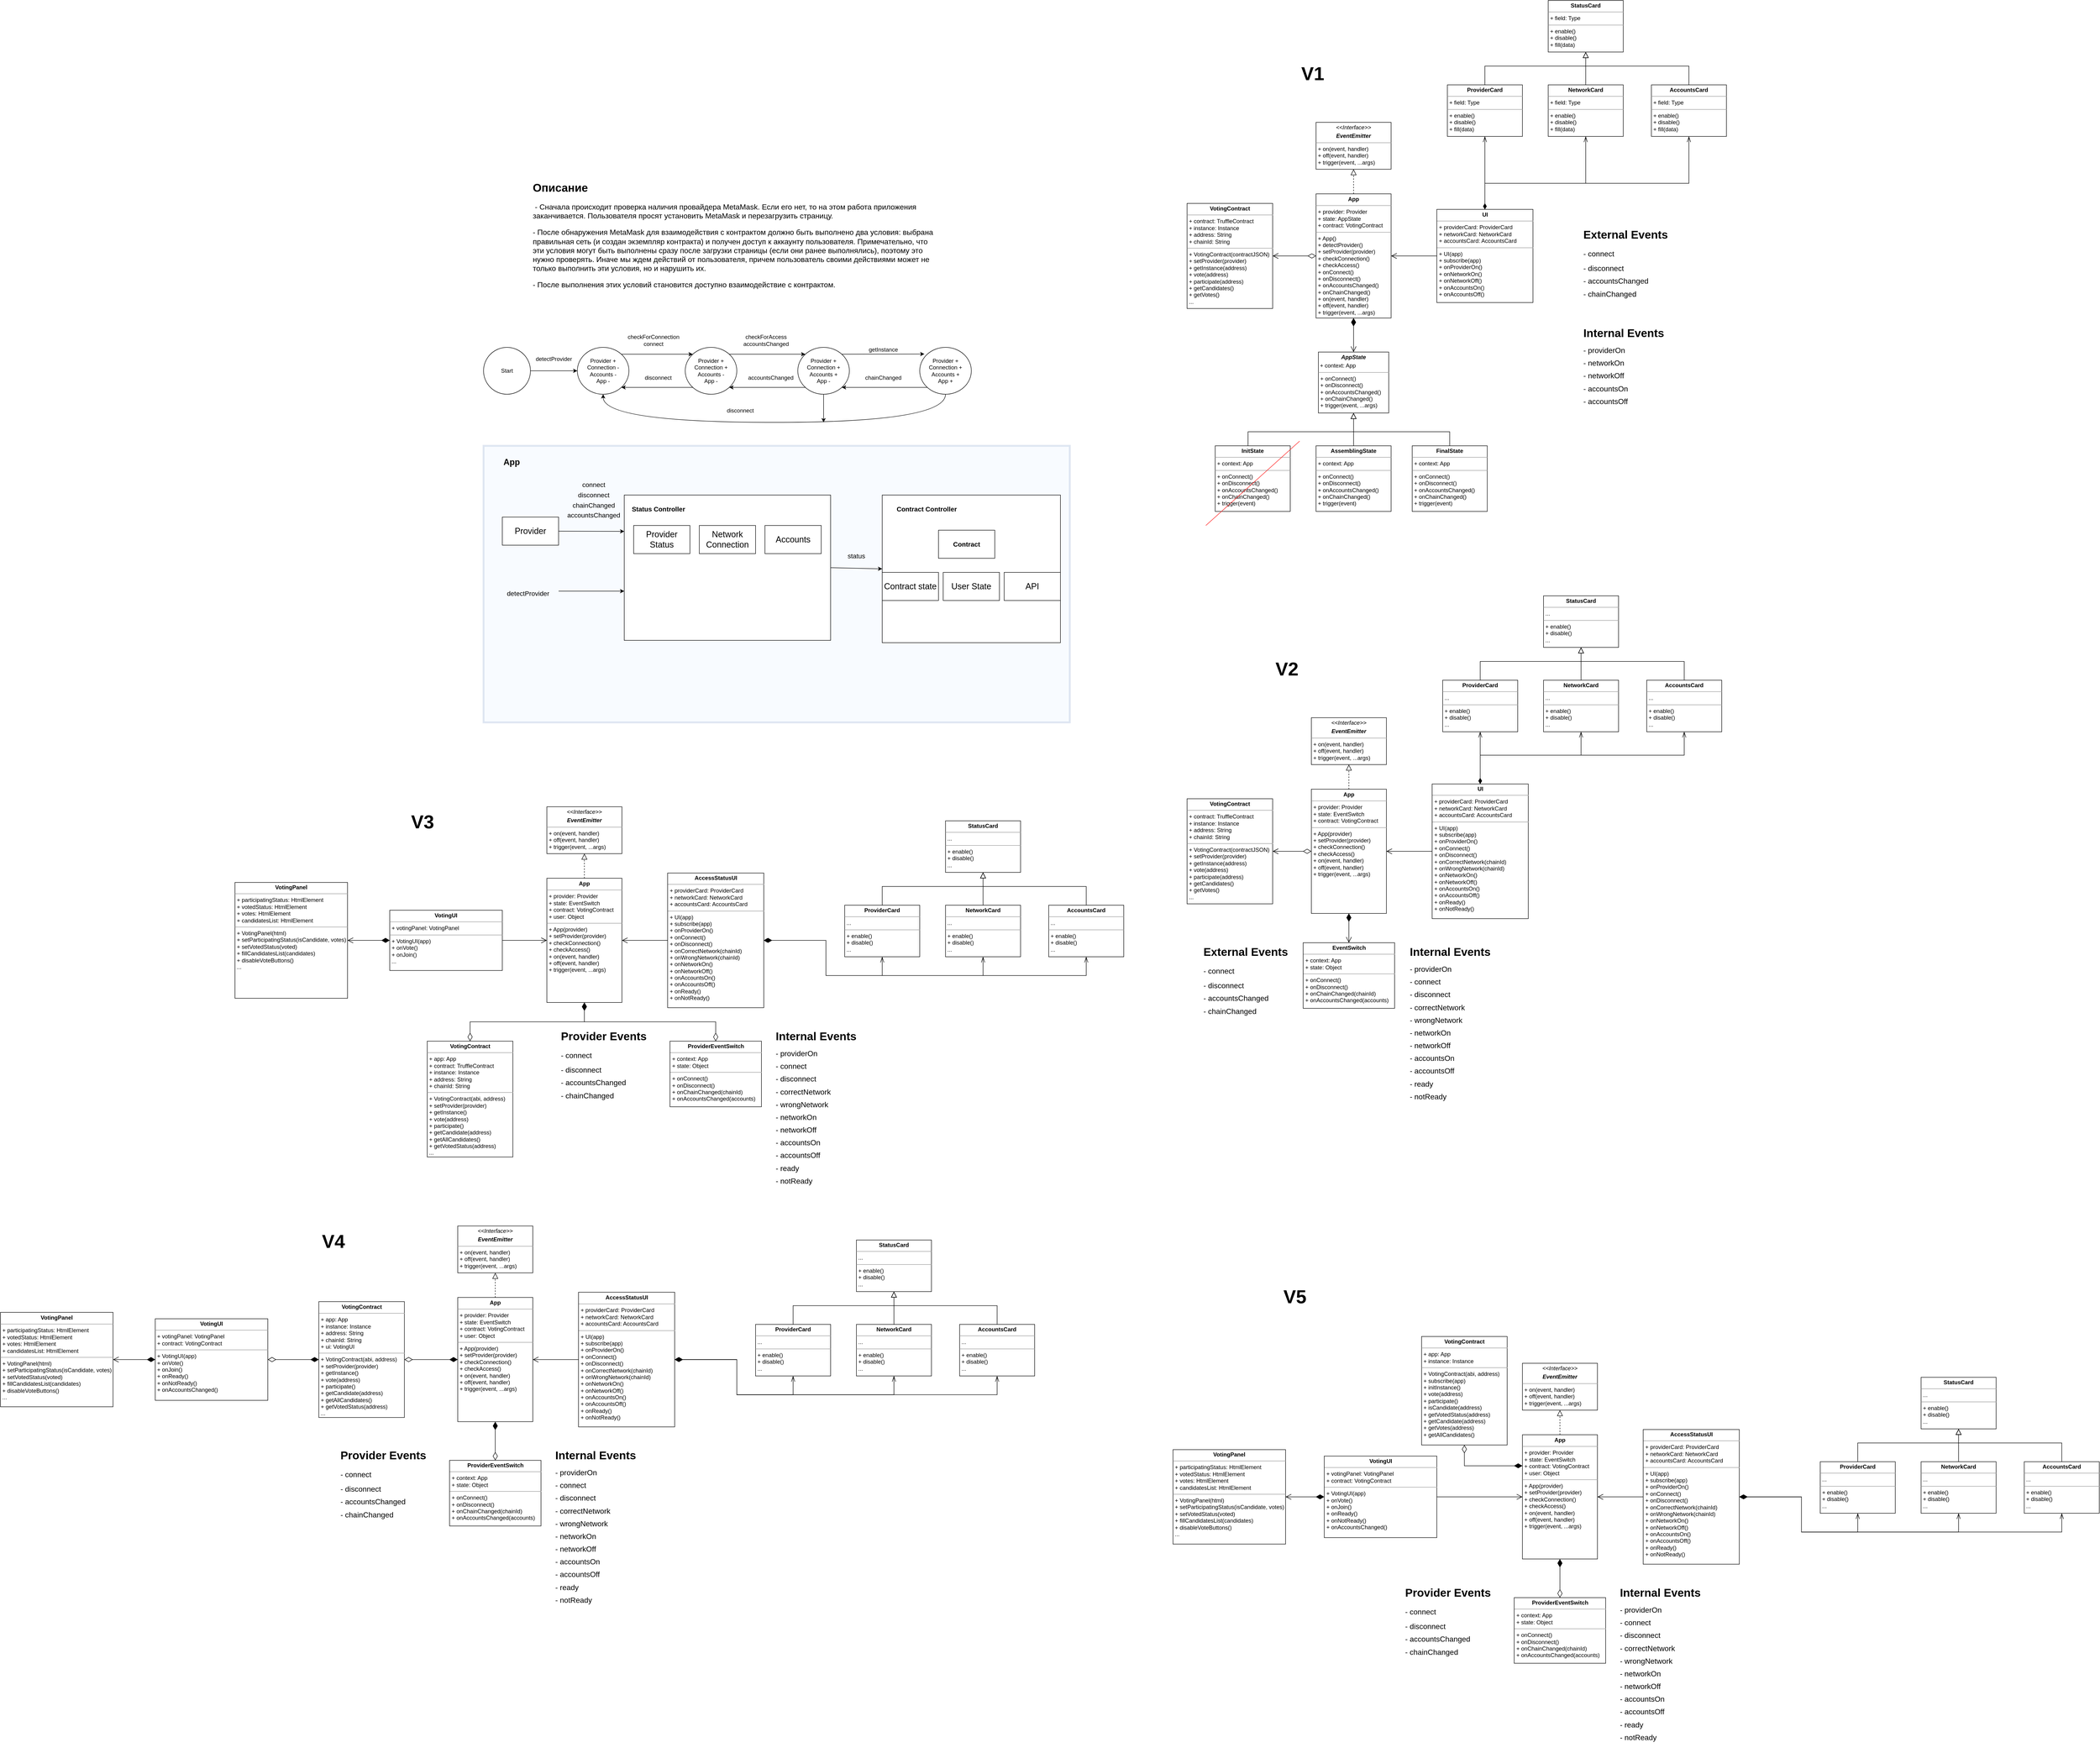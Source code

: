 <mxfile version="16.5.1" type="device"><diagram id="usQ9bSBDTtGpETnBob7q" name="Page-1"><mxGraphModel dx="2797" dy="1398" grid="1" gridSize="10" guides="1" tooltips="1" connect="1" arrows="1" fold="1" page="0" pageScale="1" pageWidth="850" pageHeight="1100" math="0" shadow="0"><root><mxCell id="0"/><mxCell id="1" parent="0"/><mxCell id="t0ymd-lCAjjRlO43unbP-7" style="edgeStyle=orthogonalEdgeStyle;curved=1;orthogonalLoop=1;jettySize=auto;html=1;entryX=0;entryY=0;entryDx=0;entryDy=0;exitX=1;exitY=0;exitDx=0;exitDy=0;" parent="1" source="t0ymd-lCAjjRlO43unbP-1" target="t0ymd-lCAjjRlO43unbP-5" edge="1"><mxGeometry relative="1" as="geometry"/></mxCell><mxCell id="t0ymd-lCAjjRlO43unbP-1" value="Provider +&lt;br&gt;Connection -&lt;br&gt;Accounts -&lt;br&gt;App -" style="ellipse;whiteSpace=wrap;html=1;" parent="1" vertex="1"><mxGeometry x="230" y="370" width="110" height="100" as="geometry"/></mxCell><mxCell id="t0ymd-lCAjjRlO43unbP-6" style="edgeStyle=orthogonalEdgeStyle;curved=1;orthogonalLoop=1;jettySize=auto;html=1;entryX=0;entryY=0.5;entryDx=0;entryDy=0;" parent="1" source="t0ymd-lCAjjRlO43unbP-2" target="t0ymd-lCAjjRlO43unbP-1" edge="1"><mxGeometry relative="1" as="geometry"/></mxCell><mxCell id="t0ymd-lCAjjRlO43unbP-2" value="Start" style="ellipse;whiteSpace=wrap;html=1;" parent="1" vertex="1"><mxGeometry x="30" y="370" width="100" height="100" as="geometry"/></mxCell><mxCell id="t0ymd-lCAjjRlO43unbP-4" value="detectProvider" style="text;html=1;strokeColor=none;fillColor=none;align=center;verticalAlign=middle;whiteSpace=wrap;rounded=0;" parent="1" vertex="1"><mxGeometry x="150" y="380" width="60" height="30" as="geometry"/></mxCell><mxCell id="t0ymd-lCAjjRlO43unbP-11" style="edgeStyle=orthogonalEdgeStyle;curved=1;orthogonalLoop=1;jettySize=auto;html=1;exitX=0;exitY=1;exitDx=0;exitDy=0;entryX=1;entryY=1;entryDx=0;entryDy=0;" parent="1" source="t0ymd-lCAjjRlO43unbP-5" target="t0ymd-lCAjjRlO43unbP-1" edge="1"><mxGeometry relative="1" as="geometry"/></mxCell><mxCell id="t0ymd-lCAjjRlO43unbP-14" style="edgeStyle=orthogonalEdgeStyle;curved=1;orthogonalLoop=1;jettySize=auto;html=1;exitX=1;exitY=0;exitDx=0;exitDy=0;entryX=0;entryY=0;entryDx=0;entryDy=0;" parent="1" source="t0ymd-lCAjjRlO43unbP-5" target="t0ymd-lCAjjRlO43unbP-13" edge="1"><mxGeometry relative="1" as="geometry"/></mxCell><mxCell id="t0ymd-lCAjjRlO43unbP-5" value="Provider +&lt;br&gt;Connection +&lt;br&gt;Accounts -&lt;br&gt;App -" style="ellipse;whiteSpace=wrap;html=1;" parent="1" vertex="1"><mxGeometry x="460" y="370" width="110" height="100" as="geometry"/></mxCell><mxCell id="t0ymd-lCAjjRlO43unbP-8" value="checkForConnection&lt;br&gt;connect" style="text;html=1;strokeColor=none;fillColor=none;align=center;verticalAlign=middle;whiteSpace=wrap;rounded=0;" parent="1" vertex="1"><mxGeometry x="360" y="340" width="65" height="30" as="geometry"/></mxCell><mxCell id="t0ymd-lCAjjRlO43unbP-12" value="disconnect" style="text;html=1;strokeColor=none;fillColor=none;align=center;verticalAlign=middle;whiteSpace=wrap;rounded=0;" parent="1" vertex="1"><mxGeometry x="370" y="420" width="65" height="30" as="geometry"/></mxCell><mxCell id="t0ymd-lCAjjRlO43unbP-15" style="edgeStyle=orthogonalEdgeStyle;curved=1;orthogonalLoop=1;jettySize=auto;html=1;exitX=0;exitY=1;exitDx=0;exitDy=0;entryX=1;entryY=1;entryDx=0;entryDy=0;" parent="1" source="t0ymd-lCAjjRlO43unbP-13" target="t0ymd-lCAjjRlO43unbP-5" edge="1"><mxGeometry relative="1" as="geometry"/></mxCell><mxCell id="t0ymd-lCAjjRlO43unbP-31" style="edgeStyle=orthogonalEdgeStyle;curved=1;orthogonalLoop=1;jettySize=auto;html=1;" parent="1" source="t0ymd-lCAjjRlO43unbP-13" edge="1"><mxGeometry relative="1" as="geometry"><mxPoint x="755" y="530.0" as="targetPoint"/></mxGeometry></mxCell><mxCell id="t0ymd-lCAjjRlO43unbP-32" style="edgeStyle=orthogonalEdgeStyle;curved=1;orthogonalLoop=1;jettySize=auto;html=1;exitX=1;exitY=0;exitDx=0;exitDy=0;" parent="1" source="t0ymd-lCAjjRlO43unbP-13" edge="1"><mxGeometry relative="1" as="geometry"><mxPoint x="970" y="384.235" as="targetPoint"/></mxGeometry></mxCell><mxCell id="t0ymd-lCAjjRlO43unbP-13" value="Provider +&lt;br&gt;Connection +&lt;br&gt;Accounts +&lt;br&gt;App -" style="ellipse;whiteSpace=wrap;html=1;" parent="1" vertex="1"><mxGeometry x="700" y="370" width="110" height="100" as="geometry"/></mxCell><mxCell id="t0ymd-lCAjjRlO43unbP-17" value="checkForAccess&lt;br&gt;accountsChanged" style="text;html=1;strokeColor=none;fillColor=none;align=center;verticalAlign=middle;whiteSpace=wrap;rounded=0;" parent="1" vertex="1"><mxGeometry x="600" y="340" width="65" height="30" as="geometry"/></mxCell><mxCell id="t0ymd-lCAjjRlO43unbP-18" value="accountsChanged" style="text;html=1;strokeColor=none;fillColor=none;align=center;verticalAlign=middle;whiteSpace=wrap;rounded=0;" parent="1" vertex="1"><mxGeometry x="610" y="420" width="65" height="30" as="geometry"/></mxCell><mxCell id="t0ymd-lCAjjRlO43unbP-21" value="disconnect" style="text;html=1;strokeColor=none;fillColor=none;align=center;verticalAlign=middle;whiteSpace=wrap;rounded=0;" parent="1" vertex="1"><mxGeometry x="545" y="490" width="65" height="30" as="geometry"/></mxCell><mxCell id="t0ymd-lCAjjRlO43unbP-30" style="edgeStyle=orthogonalEdgeStyle;curved=1;orthogonalLoop=1;jettySize=auto;html=1;exitX=0.5;exitY=1;exitDx=0;exitDy=0;entryX=0.5;entryY=1;entryDx=0;entryDy=0;" parent="1" source="t0ymd-lCAjjRlO43unbP-22" target="t0ymd-lCAjjRlO43unbP-1" edge="1"><mxGeometry relative="1" as="geometry"><Array as="points"><mxPoint x="1015" y="530"/><mxPoint x="285" y="530"/></Array></mxGeometry></mxCell><mxCell id="t0ymd-lCAjjRlO43unbP-33" style="edgeStyle=orthogonalEdgeStyle;curved=1;orthogonalLoop=1;jettySize=auto;html=1;exitX=0;exitY=1;exitDx=0;exitDy=0;entryX=1;entryY=1;entryDx=0;entryDy=0;" parent="1" source="t0ymd-lCAjjRlO43unbP-22" target="t0ymd-lCAjjRlO43unbP-13" edge="1"><mxGeometry relative="1" as="geometry"/></mxCell><mxCell id="t0ymd-lCAjjRlO43unbP-22" value="Provider +&lt;br&gt;Connection +&lt;br&gt;Accounts +&lt;br&gt;App +" style="ellipse;whiteSpace=wrap;html=1;" parent="1" vertex="1"><mxGeometry x="960" y="370" width="110" height="100" as="geometry"/></mxCell><mxCell id="t0ymd-lCAjjRlO43unbP-26" value="getInstance" style="text;html=1;strokeColor=none;fillColor=none;align=center;verticalAlign=middle;whiteSpace=wrap;rounded=0;" parent="1" vertex="1"><mxGeometry x="850" y="360" width="65" height="30" as="geometry"/></mxCell><mxCell id="t0ymd-lCAjjRlO43unbP-29" value="chainChanged" style="text;html=1;strokeColor=none;fillColor=none;align=center;verticalAlign=middle;whiteSpace=wrap;rounded=0;" parent="1" vertex="1"><mxGeometry x="850" y="420" width="65" height="30" as="geometry"/></mxCell><mxCell id="t0ymd-lCAjjRlO43unbP-36" value="" style="rounded=0;whiteSpace=wrap;html=1;fillColor=#dae8fc;strokeColor=#6c8ebf;opacity=20;sketch=0;strokeWidth=4;glass=0;" parent="1" vertex="1"><mxGeometry x="30" y="580" width="1250" height="590" as="geometry"/></mxCell><mxCell id="t0ymd-lCAjjRlO43unbP-37" value="&lt;font style=&quot;font-size: 18px&quot;&gt;&lt;b&gt;App&lt;/b&gt;&lt;/font&gt;" style="text;html=1;strokeColor=none;fillColor=none;align=center;verticalAlign=middle;whiteSpace=wrap;rounded=0;sketch=0;opacity=20;" parent="1" vertex="1"><mxGeometry x="60" y="600" width="60" height="30" as="geometry"/></mxCell><mxCell id="t0ymd-lCAjjRlO43unbP-54" style="edgeStyle=none;orthogonalLoop=1;jettySize=auto;html=1;exitX=1;exitY=0.5;exitDx=0;exitDy=0;entryX=0;entryY=0.5;entryDx=0;entryDy=0;fontFamily=Helvetica;fontSize=14;fontColor=default;" parent="1" source="t0ymd-lCAjjRlO43unbP-38" target="t0ymd-lCAjjRlO43unbP-39" edge="1"><mxGeometry relative="1" as="geometry"/></mxCell><mxCell id="t0ymd-lCAjjRlO43unbP-38" value="" style="rounded=0;whiteSpace=wrap;html=1;sketch=0;fontSize=18;strokeWidth=1;" parent="1" vertex="1"><mxGeometry x="330" y="685" width="440" height="310" as="geometry"/></mxCell><mxCell id="t0ymd-lCAjjRlO43unbP-39" value="" style="rounded=0;whiteSpace=wrap;html=1;sketch=0;fontSize=18;strokeWidth=1;" parent="1" vertex="1"><mxGeometry x="880" y="685" width="380" height="315" as="geometry"/></mxCell><mxCell id="t0ymd-lCAjjRlO43unbP-51" style="orthogonalLoop=1;jettySize=auto;html=1;entryX=0;entryY=0.25;entryDx=0;entryDy=0;fontFamily=Helvetica;fontSize=14;fontColor=default;" parent="1" source="t0ymd-lCAjjRlO43unbP-40" target="t0ymd-lCAjjRlO43unbP-38" edge="1"><mxGeometry relative="1" as="geometry"/></mxCell><mxCell id="t0ymd-lCAjjRlO43unbP-40" value="Provider" style="rounded=0;whiteSpace=wrap;html=1;sketch=0;fontSize=18;strokeWidth=1;" parent="1" vertex="1"><mxGeometry x="70" y="732" width="120" height="60" as="geometry"/></mxCell><mxCell id="t0ymd-lCAjjRlO43unbP-42" value="&lt;font style=&quot;font-size: 14px&quot;&gt;connect&lt;br&gt;disconnect&lt;br&gt;chainChanged&lt;br&gt;accountsChanged&lt;br&gt;&lt;/font&gt;" style="text;html=1;strokeColor=none;fillColor=none;align=center;verticalAlign=middle;whiteSpace=wrap;rounded=0;sketch=0;fontFamily=Helvetica;fontSize=18;fontColor=default;imageAlign=left;" parent="1" vertex="1"><mxGeometry x="200" y="640" width="130" height="110" as="geometry"/></mxCell><mxCell id="t0ymd-lCAjjRlO43unbP-43" value="&lt;b&gt;Status Controller&lt;/b&gt;" style="text;html=1;strokeColor=none;fillColor=none;align=center;verticalAlign=middle;whiteSpace=wrap;rounded=0;sketch=0;fontFamily=Helvetica;fontSize=14;fontColor=default;" parent="1" vertex="1"><mxGeometry x="342.5" y="700" width="120" height="30" as="geometry"/></mxCell><mxCell id="t0ymd-lCAjjRlO43unbP-44" value="Network Connection" style="rounded=0;whiteSpace=wrap;html=1;sketch=0;fontSize=18;strokeWidth=1;" parent="1" vertex="1"><mxGeometry x="490" y="750" width="120" height="60" as="geometry"/></mxCell><mxCell id="t0ymd-lCAjjRlO43unbP-45" value="Provider&lt;br&gt;Status" style="rounded=0;whiteSpace=wrap;html=1;sketch=0;fontSize=18;strokeWidth=1;" parent="1" vertex="1"><mxGeometry x="350" y="750" width="120" height="60" as="geometry"/></mxCell><mxCell id="t0ymd-lCAjjRlO43unbP-46" value="Accounts" style="rounded=0;whiteSpace=wrap;html=1;sketch=0;fontSize=18;strokeWidth=1;" parent="1" vertex="1"><mxGeometry x="630" y="750" width="120" height="60" as="geometry"/></mxCell><mxCell id="t0ymd-lCAjjRlO43unbP-47" value="&lt;b&gt;Contract Controller&lt;/b&gt;" style="text;html=1;strokeColor=none;fillColor=none;align=center;verticalAlign=middle;whiteSpace=wrap;rounded=0;sketch=0;fontFamily=Helvetica;fontSize=14;fontColor=default;" parent="1" vertex="1"><mxGeometry x="900" y="700" width="150" height="30" as="geometry"/></mxCell><mxCell id="t0ymd-lCAjjRlO43unbP-52" value="" style="endArrow=classic;html=1;fontFamily=Helvetica;fontSize=14;fontColor=default;" parent="1" edge="1"><mxGeometry width="50" height="50" relative="1" as="geometry"><mxPoint x="190" y="890" as="sourcePoint"/><mxPoint x="330" y="890" as="targetPoint"/></mxGeometry></mxCell><mxCell id="t0ymd-lCAjjRlO43unbP-53" value="detectProvider" style="text;html=1;strokeColor=none;fillColor=none;align=center;verticalAlign=middle;whiteSpace=wrap;rounded=0;glass=0;sketch=0;fontFamily=Helvetica;fontSize=14;fontColor=default;" parent="1" vertex="1"><mxGeometry x="70" y="860" width="110" height="70" as="geometry"/></mxCell><mxCell id="t0ymd-lCAjjRlO43unbP-55" value="status" style="text;html=1;strokeColor=none;fillColor=none;align=center;verticalAlign=middle;whiteSpace=wrap;rounded=0;glass=0;sketch=0;fontFamily=Helvetica;fontSize=14;fontColor=default;" parent="1" vertex="1"><mxGeometry x="770" y="780" width="110" height="70" as="geometry"/></mxCell><mxCell id="t0ymd-lCAjjRlO43unbP-56" value="User State" style="rounded=0;whiteSpace=wrap;html=1;sketch=0;fontSize=18;strokeWidth=1;" parent="1" vertex="1"><mxGeometry x="1010" y="850" width="120" height="60" as="geometry"/></mxCell><mxCell id="t0ymd-lCAjjRlO43unbP-57" value="&lt;b&gt;&lt;font style=&quot;font-size: 14px&quot;&gt;Contract&lt;/font&gt;&lt;/b&gt;" style="rounded=0;whiteSpace=wrap;html=1;glass=0;sketch=0;fontFamily=Helvetica;fontSize=14;fontColor=default;strokeColor=default;strokeWidth=1;fillColor=default;" parent="1" vertex="1"><mxGeometry x="1000" y="760" width="120" height="60" as="geometry"/></mxCell><mxCell id="t0ymd-lCAjjRlO43unbP-58" value="Contract state" style="rounded=0;whiteSpace=wrap;html=1;sketch=0;fontSize=18;strokeWidth=1;" parent="1" vertex="1"><mxGeometry x="880" y="850" width="120" height="60" as="geometry"/></mxCell><mxCell id="t0ymd-lCAjjRlO43unbP-60" value="API" style="rounded=0;whiteSpace=wrap;html=1;sketch=0;fontSize=18;strokeWidth=1;" parent="1" vertex="1"><mxGeometry x="1140" y="850" width="120" height="60" as="geometry"/></mxCell><mxCell id="U8DQpD82ejuaNxqixT_s-1" value="&lt;p style=&quot;margin: 0px ; margin-top: 4px ; text-align: center&quot;&gt;&lt;i&gt;&lt;b&gt;AppState&lt;/b&gt;&lt;/i&gt;&lt;br&gt;&lt;/p&gt;&lt;p style=&quot;margin: 4px 0px 0px&quot;&gt;&amp;nbsp;+ context: App&lt;/p&gt;&lt;hr size=&quot;1&quot;&gt;&lt;p style=&quot;margin: 0px ; margin-left: 4px&quot;&gt;+ onConnect()&lt;/p&gt;&lt;p style=&quot;margin: 0px ; margin-left: 4px&quot;&gt;+ onDisconnect()&lt;/p&gt;&lt;p style=&quot;margin: 0px ; margin-left: 4px&quot;&gt;+ onAccountsChanged()&lt;/p&gt;&lt;p style=&quot;margin: 0px ; margin-left: 4px&quot;&gt;+ onChainChanged()&lt;/p&gt;&lt;p style=&quot;margin: 0px ; margin-left: 4px&quot;&gt;+ trigger(event, ...args)&lt;/p&gt;" style="verticalAlign=top;align=left;overflow=fill;fontSize=12;fontFamily=Helvetica;html=1;" parent="1" vertex="1"><mxGeometry x="1810" y="380" width="150" height="130" as="geometry"/></mxCell><mxCell id="U8DQpD82ejuaNxqixT_s-11" value="&lt;p style=&quot;margin: 0px ; margin-top: 4px ; text-align: center&quot;&gt;&lt;b&gt;App&lt;/b&gt;&lt;/p&gt;&lt;hr size=&quot;1&quot;&gt;&lt;p style=&quot;margin: 0px ; margin-left: 4px&quot;&gt;+ provider: Provider&lt;/p&gt;&lt;p style=&quot;margin: 0px ; margin-left: 4px&quot;&gt;+ state: AppState&lt;/p&gt;&lt;p style=&quot;margin: 0px ; margin-left: 4px&quot;&gt;+ contract: VotingContract&lt;/p&gt;&lt;hr size=&quot;1&quot;&gt;&lt;p style=&quot;margin: 0px 0px 0px 4px&quot;&gt;+ App()&lt;/p&gt;&lt;p style=&quot;margin: 0px 0px 0px 4px&quot;&gt;+ detectProvider()&lt;/p&gt;&lt;p style=&quot;margin: 0px 0px 0px 4px&quot;&gt;+ setProvider(provider)&lt;/p&gt;&lt;p style=&quot;margin: 0px 0px 0px 4px&quot;&gt;+ checkConnection()&lt;/p&gt;&lt;p style=&quot;margin: 0px 0px 0px 4px&quot;&gt;+ checkAccess()&lt;/p&gt;&lt;p style=&quot;margin: 0px 0px 0px 4px&quot;&gt;+ onConnect()&lt;/p&gt;&lt;p style=&quot;margin: 0px 0px 0px 4px&quot;&gt;+ onDisconnect()&lt;/p&gt;&lt;p style=&quot;margin: 0px 0px 0px 4px&quot;&gt;+ onAccountsChanged()&lt;/p&gt;&lt;p style=&quot;margin: 0px 0px 0px 4px&quot;&gt;+ onChainChanged()&lt;/p&gt;&lt;p style=&quot;margin: 0px 0px 0px 4px&quot;&gt;+ on(event, handler)&lt;/p&gt;&lt;p style=&quot;margin: 0px 0px 0px 4px&quot;&gt;+ off(event, handler)&lt;/p&gt;&lt;p style=&quot;margin: 0px 0px 0px 4px&quot;&gt;+ trigger(event, ...args)&lt;/p&gt;" style="verticalAlign=top;align=left;overflow=fill;fontSize=12;fontFamily=Helvetica;html=1;" parent="1" vertex="1"><mxGeometry x="1805" y="42.5" width="160" height="265" as="geometry"/></mxCell><mxCell id="U8DQpD82ejuaNxqixT_s-12" value="" style="endArrow=diamondThin;endFill=1;endSize=15;html=1;rounded=0;entryX=0.5;entryY=1;entryDx=0;entryDy=0;startArrow=open;startFill=0;startSize=10;" parent="1" source="U8DQpD82ejuaNxqixT_s-1" target="U8DQpD82ejuaNxqixT_s-11" edge="1"><mxGeometry width="160" relative="1" as="geometry"><mxPoint x="1790" y="230" as="sourcePoint"/><mxPoint x="1930" y="200" as="targetPoint"/></mxGeometry></mxCell><mxCell id="U8DQpD82ejuaNxqixT_s-15" style="edgeStyle=orthogonalEdgeStyle;rounded=0;orthogonalLoop=1;jettySize=auto;html=1;entryX=0;entryY=0.5;entryDx=0;entryDy=0;startArrow=open;startFill=0;endArrow=diamondThin;endFill=0;endSize=15;startSize=10;" parent="1" source="U8DQpD82ejuaNxqixT_s-14" target="U8DQpD82ejuaNxqixT_s-11" edge="1"><mxGeometry relative="1" as="geometry"/></mxCell><mxCell id="U8DQpD82ejuaNxqixT_s-14" value="&lt;p style=&quot;margin: 0px ; margin-top: 4px ; text-align: center&quot;&gt;&lt;b&gt;VotingContract&lt;/b&gt;&lt;/p&gt;&lt;hr size=&quot;1&quot;&gt;&lt;p style=&quot;margin: 0px ; margin-left: 4px&quot;&gt;+ contract: TruffleContract&lt;/p&gt;&lt;p style=&quot;margin: 0px ; margin-left: 4px&quot;&gt;+ instance: Instance&lt;/p&gt;&lt;p style=&quot;margin: 0px ; margin-left: 4px&quot;&gt;+ address: String&lt;br&gt;&lt;/p&gt;&lt;p style=&quot;margin: 0px ; margin-left: 4px&quot;&gt;+ chainId: String&lt;/p&gt;&lt;hr size=&quot;1&quot;&gt;&lt;p style=&quot;margin: 0px ; margin-left: 4px&quot;&gt;+ VotingContract(contractJSON)&lt;/p&gt;&lt;p style=&quot;margin: 0px ; margin-left: 4px&quot;&gt;+ setProvider(provider)&lt;/p&gt;&lt;p style=&quot;margin: 0px ; margin-left: 4px&quot;&gt;+ getInstance(address)&lt;/p&gt;&lt;p style=&quot;margin: 0px ; margin-left: 4px&quot;&gt;+ vote(address)&lt;/p&gt;&lt;p style=&quot;margin: 0px ; margin-left: 4px&quot;&gt;+ participate(address)&lt;/p&gt;&lt;p style=&quot;margin: 0px ; margin-left: 4px&quot;&gt;+ getCandidates()&lt;/p&gt;&lt;p style=&quot;margin: 0px ; margin-left: 4px&quot;&gt;+ getVotes()&lt;/p&gt;&lt;p style=&quot;margin: 0px ; margin-left: 4px&quot;&gt;...&lt;/p&gt;" style="verticalAlign=top;align=left;overflow=fill;fontSize=12;fontFamily=Helvetica;html=1;" parent="1" vertex="1"><mxGeometry x="1530" y="62.89" width="182.5" height="224.22" as="geometry"/></mxCell><mxCell id="U8DQpD82ejuaNxqixT_s-20" value="&lt;p style=&quot;line-height: 0.7&quot;&gt;&lt;/p&gt;&lt;h1&gt;External Events&lt;/h1&gt;&lt;p style=&quot;font-size: 16px&quot;&gt;- connect&lt;/p&gt;&lt;p style=&quot;font-size: 16px ; line-height: 0.7&quot;&gt;- disconnect&lt;/p&gt;&lt;p style=&quot;font-size: 16px ; line-height: 0.7&quot;&gt;- accountsChanged&lt;/p&gt;&lt;p style=&quot;font-size: 16px ; line-height: 0.7&quot;&gt;- chainChanged&lt;/p&gt;&lt;p&gt;&lt;/p&gt;" style="text;html=1;strokeColor=none;fillColor=none;spacing=5;spacingTop=-20;whiteSpace=wrap;overflow=hidden;rounded=0;" parent="1" vertex="1"><mxGeometry x="2370" y="110" width="190" height="310" as="geometry"/></mxCell><mxCell id="U8DQpD82ejuaNxqixT_s-21" value="&lt;p style=&quot;line-height: 0.7&quot;&gt;&lt;/p&gt;&lt;h1&gt;Описание&lt;/h1&gt;&lt;p style=&quot;font-size: 16px&quot;&gt;&amp;nbsp;- Сначала происходит проверка наличия провайдера MetaMask. Если его нет, то на этом работа приложения заканчивается. Пользователя просят установить MetaMask и перезагрузить страницу.&lt;/p&gt;&lt;p style=&quot;font-size: 16px&quot;&gt;- После обнаружения MetaMask для взаимодействия с контрактом должно быть выполнено два условия: выбрана правильная сеть (и создан экземпляр контракта) и получен доступ к аккаунту пользователя. Примечательно, что эти условия могут быть выполнены сразу после загрузки страницы (если они ранее выполнялись), поэтому это нужно проверять. Иначе мы ждем действий от пользователя, причем пользователь своими действиями может не только выполнить эти условия, но и нарушить их.&lt;/p&gt;&lt;p style=&quot;font-size: 16px&quot;&gt;- После выполнения этих условий становится доступно взаимодействие с контрактом.&lt;/p&gt;&lt;p&gt;&lt;/p&gt;" style="text;html=1;strokeColor=none;fillColor=none;spacing=5;spacingTop=-20;whiteSpace=wrap;overflow=hidden;rounded=0;" parent="1" vertex="1"><mxGeometry x="130" y="10" width="870" height="310" as="geometry"/></mxCell><mxCell id="U8DQpD82ejuaNxqixT_s-23" style="edgeStyle=orthogonalEdgeStyle;rounded=0;orthogonalLoop=1;jettySize=auto;html=1;entryX=0.5;entryY=1;entryDx=0;entryDy=0;fontSize=16;startArrow=none;startFill=0;endArrow=block;endFill=0;startSize=10;endSize=10;dashed=1;exitX=0.5;exitY=0;exitDx=0;exitDy=0;" parent="1" source="U8DQpD82ejuaNxqixT_s-11" target="U8DQpD82ejuaNxqixT_s-22" edge="1"><mxGeometry relative="1" as="geometry"><mxPoint x="1910" y="10" as="sourcePoint"/></mxGeometry></mxCell><mxCell id="U8DQpD82ejuaNxqixT_s-22" value="&lt;p style=&quot;margin: 0px ; margin-top: 4px ; text-align: center&quot;&gt;&lt;i&gt;&amp;lt;&amp;lt;Interface&amp;gt;&amp;gt;&lt;/i&gt;&lt;/p&gt;&lt;p style=&quot;margin: 0px ; margin-top: 4px ; text-align: center&quot;&gt;&lt;i&gt;&lt;b&gt;EventEmitter&lt;/b&gt;&lt;/i&gt;&lt;/p&gt;&lt;hr size=&quot;1&quot;&gt;&lt;p style=&quot;margin: 0px ; margin-left: 4px&quot;&gt;+ on(event, handler)&lt;/p&gt;&lt;p style=&quot;margin: 0px ; margin-left: 4px&quot;&gt;+ off(event, handler)&lt;/p&gt;&lt;p style=&quot;margin: 0px ; margin-left: 4px&quot;&gt;+ trigger(event, ...args)&lt;br&gt;&lt;/p&gt;" style="verticalAlign=top;align=left;overflow=fill;fontSize=12;fontFamily=Helvetica;html=1;" parent="1" vertex="1"><mxGeometry x="1805" y="-110" width="160" height="100" as="geometry"/></mxCell><mxCell id="U8DQpD82ejuaNxqixT_s-25" style="edgeStyle=orthogonalEdgeStyle;rounded=0;orthogonalLoop=1;jettySize=auto;html=1;entryX=1;entryY=0.5;entryDx=0;entryDy=0;fontSize=16;startArrow=none;startFill=0;endArrow=open;endFill=0;startSize=10;endSize=10;" parent="1" source="U8DQpD82ejuaNxqixT_s-24" target="U8DQpD82ejuaNxqixT_s-11" edge="1"><mxGeometry relative="1" as="geometry"/></mxCell><mxCell id="U8DQpD82ejuaNxqixT_s-24" value="&lt;p style=&quot;margin: 0px ; margin-top: 4px ; text-align: center&quot;&gt;&lt;b&gt;UI&lt;/b&gt;&lt;/p&gt;&lt;hr size=&quot;1&quot;&gt;&lt;p style=&quot;margin: 0px ; margin-left: 4px&quot;&gt;+ providerCard: ProviderCard&lt;/p&gt;&lt;p style=&quot;margin: 0px ; margin-left: 4px&quot;&gt;+ networkCard: NetworkCard&lt;/p&gt;&lt;p style=&quot;margin: 0px ; margin-left: 4px&quot;&gt;+ accountsCard: AccountsCard&lt;/p&gt;&lt;hr size=&quot;1&quot;&gt;&lt;p style=&quot;margin: 0px ; margin-left: 4px&quot;&gt;+ UI(app)&lt;/p&gt;&lt;p style=&quot;margin: 0px ; margin-left: 4px&quot;&gt;+ subscribe(app)&lt;/p&gt;&lt;p style=&quot;margin: 0px ; margin-left: 4px&quot;&gt;+ onProviderOn()&lt;/p&gt;&lt;p style=&quot;margin: 0px ; margin-left: 4px&quot;&gt;+ onNetworkOn()&lt;/p&gt;&lt;p style=&quot;margin: 0px ; margin-left: 4px&quot;&gt;+ onNetworkOff()&lt;/p&gt;&lt;p style=&quot;margin: 0px ; margin-left: 4px&quot;&gt;+ onAccountsOn()&lt;/p&gt;&lt;p style=&quot;margin: 0px ; margin-left: 4px&quot;&gt;+ onAccountsOff()&lt;/p&gt;" style="verticalAlign=top;align=left;overflow=fill;fontSize=12;fontFamily=Helvetica;html=1;" parent="1" vertex="1"><mxGeometry x="2062.5" y="75.63" width="205" height="198.75" as="geometry"/></mxCell><mxCell id="U8DQpD82ejuaNxqixT_s-30" style="edgeStyle=orthogonalEdgeStyle;rounded=0;orthogonalLoop=1;jettySize=auto;html=1;fontSize=16;startArrow=none;startFill=0;endArrow=block;endFill=0;startSize=10;endSize=10;exitX=0.5;exitY=0;exitDx=0;exitDy=0;entryX=0.5;entryY=1;entryDx=0;entryDy=0;" parent="1" source="U8DQpD82ejuaNxqixT_s-28" target="U8DQpD82ejuaNxqixT_s-26" edge="1"><mxGeometry relative="1" as="geometry"><mxPoint x="2420" y="-240" as="targetPoint"/></mxGeometry></mxCell><mxCell id="U8DQpD82ejuaNxqixT_s-26" value="&lt;p style=&quot;margin: 0px ; margin-top: 4px ; text-align: center&quot;&gt;&lt;b&gt;StatusCard&lt;/b&gt;&lt;/p&gt;&lt;hr size=&quot;1&quot;&gt;&lt;p style=&quot;margin: 0px ; margin-left: 4px&quot;&gt;+ field: Type&lt;/p&gt;&lt;hr size=&quot;1&quot;&gt;&lt;p style=&quot;margin: 0px ; margin-left: 4px&quot;&gt;+ enable()&lt;/p&gt;&lt;p style=&quot;margin: 0px ; margin-left: 4px&quot;&gt;+ disable()&lt;/p&gt;&lt;p style=&quot;margin: 0px ; margin-left: 4px&quot;&gt;+ fill(data)&lt;/p&gt;" style="verticalAlign=top;align=left;overflow=fill;fontSize=12;fontFamily=Helvetica;html=1;" parent="1" vertex="1"><mxGeometry x="2300" y="-370" width="160" height="110" as="geometry"/></mxCell><mxCell id="U8DQpD82ejuaNxqixT_s-32" style="edgeStyle=orthogonalEdgeStyle;rounded=0;orthogonalLoop=1;jettySize=auto;html=1;fontSize=16;startArrow=none;startFill=0;endArrow=block;endFill=0;startSize=10;endSize=10;entryX=0.5;entryY=1;entryDx=0;entryDy=0;" parent="1" source="U8DQpD82ejuaNxqixT_s-27" target="U8DQpD82ejuaNxqixT_s-26" edge="1"><mxGeometry relative="1" as="geometry"><mxPoint x="2210" y="-230" as="targetPoint"/><Array as="points"><mxPoint x="2165" y="-230"/><mxPoint x="2380" y="-230"/></Array></mxGeometry></mxCell><mxCell id="U8DQpD82ejuaNxqixT_s-33" style="edgeStyle=orthogonalEdgeStyle;rounded=0;orthogonalLoop=1;jettySize=auto;html=1;entryX=0.5;entryY=0;entryDx=0;entryDy=0;fontSize=16;startArrow=openThin;startFill=0;endArrow=diamondThin;endFill=1;startSize=10;endSize=10;" parent="1" source="U8DQpD82ejuaNxqixT_s-27" target="U8DQpD82ejuaNxqixT_s-24" edge="1"><mxGeometry relative="1" as="geometry"/></mxCell><mxCell id="U8DQpD82ejuaNxqixT_s-27" value="&lt;p style=&quot;margin: 0px ; margin-top: 4px ; text-align: center&quot;&gt;&lt;b&gt;ProviderCard&lt;/b&gt;&lt;/p&gt;&lt;hr size=&quot;1&quot;&gt;&lt;p style=&quot;margin: 0px ; margin-left: 4px&quot;&gt;+ field: Type&lt;/p&gt;&lt;hr size=&quot;1&quot;&gt;&lt;p style=&quot;margin: 0px 0px 0px 4px&quot;&gt;+ enable()&lt;/p&gt;&lt;p style=&quot;margin: 0px 0px 0px 4px&quot;&gt;+ disable()&lt;/p&gt;&lt;p style=&quot;margin: 0px 0px 0px 4px&quot;&gt;+ fill(data)&lt;/p&gt;" style="verticalAlign=top;align=left;overflow=fill;fontSize=12;fontFamily=Helvetica;html=1;" parent="1" vertex="1"><mxGeometry x="2085" y="-190" width="160" height="110" as="geometry"/></mxCell><mxCell id="U8DQpD82ejuaNxqixT_s-34" style="edgeStyle=orthogonalEdgeStyle;rounded=0;orthogonalLoop=1;jettySize=auto;html=1;entryX=0.5;entryY=0;entryDx=0;entryDy=0;fontSize=16;startArrow=openThin;startFill=0;endArrow=diamondThin;endFill=1;startSize=10;endSize=10;" parent="1" source="U8DQpD82ejuaNxqixT_s-28" target="U8DQpD82ejuaNxqixT_s-24" edge="1"><mxGeometry relative="1" as="geometry"><Array as="points"><mxPoint x="2380" y="20"/><mxPoint x="2165" y="20"/></Array></mxGeometry></mxCell><mxCell id="U8DQpD82ejuaNxqixT_s-28" value="&lt;p style=&quot;margin: 0px ; margin-top: 4px ; text-align: center&quot;&gt;&lt;b&gt;NetworkCard&lt;/b&gt;&lt;/p&gt;&lt;hr size=&quot;1&quot;&gt;&lt;p style=&quot;margin: 0px ; margin-left: 4px&quot;&gt;+ field: Type&lt;/p&gt;&lt;hr size=&quot;1&quot;&gt;&lt;p style=&quot;margin: 0px 0px 0px 4px&quot;&gt;+ enable()&lt;/p&gt;&lt;p style=&quot;margin: 0px 0px 0px 4px&quot;&gt;+ disable()&lt;/p&gt;&lt;p style=&quot;margin: 0px 0px 0px 4px&quot;&gt;+ fill(data)&lt;/p&gt;" style="verticalAlign=top;align=left;overflow=fill;fontSize=12;fontFamily=Helvetica;html=1;" parent="1" vertex="1"><mxGeometry x="2300" y="-190" width="160" height="110" as="geometry"/></mxCell><mxCell id="U8DQpD82ejuaNxqixT_s-31" style="edgeStyle=orthogonalEdgeStyle;rounded=0;orthogonalLoop=1;jettySize=auto;html=1;exitX=0.5;exitY=0;exitDx=0;exitDy=0;entryX=0.5;entryY=1;entryDx=0;entryDy=0;fontSize=16;startArrow=none;startFill=0;endArrow=block;endFill=0;startSize=10;endSize=10;" parent="1" source="U8DQpD82ejuaNxqixT_s-29" target="U8DQpD82ejuaNxqixT_s-26" edge="1"><mxGeometry relative="1" as="geometry"><Array as="points"><mxPoint x="2600" y="-230"/><mxPoint x="2380" y="-230"/></Array></mxGeometry></mxCell><mxCell id="U8DQpD82ejuaNxqixT_s-35" style="edgeStyle=orthogonalEdgeStyle;rounded=0;orthogonalLoop=1;jettySize=auto;html=1;entryX=0.5;entryY=0;entryDx=0;entryDy=0;fontSize=16;startArrow=openThin;startFill=0;endArrow=diamondThin;endFill=1;startSize=10;endSize=10;" parent="1" source="U8DQpD82ejuaNxqixT_s-29" target="U8DQpD82ejuaNxqixT_s-24" edge="1"><mxGeometry relative="1" as="geometry"><Array as="points"><mxPoint x="2600" y="20"/><mxPoint x="2165" y="20"/></Array></mxGeometry></mxCell><mxCell id="U8DQpD82ejuaNxqixT_s-29" value="&lt;p style=&quot;margin: 0px ; margin-top: 4px ; text-align: center&quot;&gt;&lt;b&gt;AccountsCard&lt;/b&gt;&lt;/p&gt;&lt;hr size=&quot;1&quot;&gt;&lt;p style=&quot;margin: 0px ; margin-left: 4px&quot;&gt;+ field: Type&lt;/p&gt;&lt;hr size=&quot;1&quot;&gt;&lt;p style=&quot;margin: 0px 0px 0px 4px&quot;&gt;+ enable()&lt;/p&gt;&lt;p style=&quot;margin: 0px 0px 0px 4px&quot;&gt;+ disable()&lt;/p&gt;&lt;p style=&quot;margin: 0px 0px 0px 4px&quot;&gt;+ fill(data)&lt;/p&gt;" style="verticalAlign=top;align=left;overflow=fill;fontSize=12;fontFamily=Helvetica;html=1;" parent="1" vertex="1"><mxGeometry x="2520" y="-190" width="160" height="110" as="geometry"/></mxCell><mxCell id="U8DQpD82ejuaNxqixT_s-43" style="edgeStyle=orthogonalEdgeStyle;rounded=0;orthogonalLoop=1;jettySize=auto;html=1;fontSize=16;startArrow=none;startFill=0;endArrow=block;endFill=0;startSize=10;endSize=10;exitX=0.5;exitY=0;exitDx=0;exitDy=0;" parent="1" source="U8DQpD82ejuaNxqixT_s-36" target="U8DQpD82ejuaNxqixT_s-1" edge="1"><mxGeometry relative="1" as="geometry"><Array as="points"><mxPoint x="1660" y="580"/><mxPoint x="1660" y="550"/><mxPoint x="1885" y="550"/></Array></mxGeometry></mxCell><mxCell id="U8DQpD82ejuaNxqixT_s-36" value="&lt;p style=&quot;margin: 0px ; margin-top: 4px ; text-align: center&quot;&gt;&lt;b&gt;InitState&lt;/b&gt;&lt;/p&gt;&lt;hr size=&quot;1&quot;&gt;&lt;p style=&quot;margin: 0px ; margin-left: 4px&quot;&gt;+ context: App&lt;/p&gt;&lt;hr size=&quot;1&quot;&gt;&lt;p style=&quot;margin: 0px ; margin-left: 4px&quot;&gt;&lt;span&gt;+ onConnect()&lt;/span&gt;&lt;br&gt;&lt;/p&gt;&lt;p style=&quot;margin: 0px ; margin-left: 4px&quot;&gt;+ onDisconnect()&lt;/p&gt;&lt;p style=&quot;margin: 0px ; margin-left: 4px&quot;&gt;+ onAccountsChanged()&lt;/p&gt;&lt;p style=&quot;margin: 0px ; margin-left: 4px&quot;&gt;+ onChainChanged()&lt;/p&gt;&lt;p style=&quot;margin: 0px ; margin-left: 4px&quot;&gt;+ trigger(event)&lt;/p&gt;" style="verticalAlign=top;align=left;overflow=fill;fontSize=12;fontFamily=Helvetica;html=1;" parent="1" vertex="1"><mxGeometry x="1590" y="580" width="160" height="140" as="geometry"/></mxCell><mxCell id="U8DQpD82ejuaNxqixT_s-41" style="edgeStyle=orthogonalEdgeStyle;rounded=0;orthogonalLoop=1;jettySize=auto;html=1;fontSize=16;startArrow=none;startFill=0;endArrow=block;endFill=0;startSize=10;endSize=10;" parent="1" source="U8DQpD82ejuaNxqixT_s-37" target="U8DQpD82ejuaNxqixT_s-1" edge="1"><mxGeometry relative="1" as="geometry"><mxPoint x="1880" y="550" as="targetPoint"/></mxGeometry></mxCell><mxCell id="U8DQpD82ejuaNxqixT_s-37" value="&lt;p style=&quot;margin: 0px ; margin-top: 4px ; text-align: center&quot;&gt;&lt;b&gt;AssemblingState&lt;/b&gt;&lt;/p&gt;&lt;hr size=&quot;1&quot;&gt;&lt;p style=&quot;margin: 0px ; margin-left: 4px&quot;&gt;+ context: App&lt;/p&gt;&lt;hr size=&quot;1&quot;&gt;&lt;p style=&quot;margin: 0px ; margin-left: 4px&quot;&gt;+ onConnect()&lt;/p&gt;&lt;p style=&quot;margin: 0px ; margin-left: 4px&quot;&gt;+ onDisconnect()&lt;/p&gt;&lt;p style=&quot;margin: 0px ; margin-left: 4px&quot;&gt;+ onAccountsChanged()&lt;/p&gt;&lt;p style=&quot;margin: 0px ; margin-left: 4px&quot;&gt;+ onChainChanged()&lt;/p&gt;&lt;p style=&quot;margin: 0px ; margin-left: 4px&quot;&gt;+ trigger(event)&lt;/p&gt;" style="verticalAlign=top;align=left;overflow=fill;fontSize=12;fontFamily=Helvetica;html=1;" parent="1" vertex="1"><mxGeometry x="1805" y="580" width="160" height="140" as="geometry"/></mxCell><mxCell id="U8DQpD82ejuaNxqixT_s-42" style="edgeStyle=orthogonalEdgeStyle;rounded=0;orthogonalLoop=1;jettySize=auto;html=1;exitX=0.5;exitY=0;exitDx=0;exitDy=0;fontSize=16;startArrow=none;startFill=0;endArrow=block;endFill=0;startSize=10;endSize=10;" parent="1" source="U8DQpD82ejuaNxqixT_s-38" target="U8DQpD82ejuaNxqixT_s-1" edge="1"><mxGeometry relative="1" as="geometry"><Array as="points"><mxPoint x="2090" y="550"/><mxPoint x="1885" y="550"/></Array></mxGeometry></mxCell><mxCell id="U8DQpD82ejuaNxqixT_s-38" value="&lt;p style=&quot;margin: 0px ; margin-top: 4px ; text-align: center&quot;&gt;&lt;b&gt;FinalState&lt;/b&gt;&lt;/p&gt;&lt;hr size=&quot;1&quot;&gt;&lt;p style=&quot;margin: 0px ; margin-left: 4px&quot;&gt;+ context: App&lt;/p&gt;&lt;hr size=&quot;1&quot;&gt;&lt;p style=&quot;margin: 0px ; margin-left: 4px&quot;&gt;+ onConnect()&lt;/p&gt;&lt;p style=&quot;margin: 0px ; margin-left: 4px&quot;&gt;+ onDisconnect()&lt;/p&gt;&lt;p style=&quot;margin: 0px ; margin-left: 4px&quot;&gt;+ onAccountsChanged()&lt;/p&gt;&lt;p style=&quot;margin: 0px ; margin-left: 4px&quot;&gt;+ onChainChanged()&lt;/p&gt;&lt;p style=&quot;margin: 0px ; margin-left: 4px&quot;&gt;+ trigger(event)&lt;/p&gt;" style="verticalAlign=top;align=left;overflow=fill;fontSize=12;fontFamily=Helvetica;html=1;" parent="1" vertex="1"><mxGeometry x="2010" y="580" width="160" height="140" as="geometry"/></mxCell><mxCell id="U8DQpD82ejuaNxqixT_s-46" value="&lt;p style=&quot;line-height: 0.7&quot;&gt;&lt;/p&gt;&lt;h1&gt;Internal Events&lt;/h1&gt;&lt;p style=&quot;font-size: 16px ; line-height: 0.7&quot;&gt;- providerOn&lt;/p&gt;&lt;p style=&quot;font-size: 16px ; line-height: 0.7&quot;&gt;- networkOn&lt;/p&gt;&lt;p style=&quot;font-size: 16px ; line-height: 0.7&quot;&gt;- networkOff&lt;/p&gt;&lt;p style=&quot;font-size: 16px ; line-height: 0.7&quot;&gt;- accountsOn&lt;/p&gt;&lt;p style=&quot;font-size: 16px ; line-height: 0.7&quot;&gt;- accountsOff&lt;/p&gt;&lt;p style=&quot;font-size: 16px ; line-height: 0.7&quot;&gt;&lt;br&gt;&lt;/p&gt;&lt;p&gt;&lt;/p&gt;" style="text;html=1;strokeColor=none;fillColor=none;spacing=5;spacingTop=-20;whiteSpace=wrap;overflow=hidden;rounded=0;" parent="1" vertex="1"><mxGeometry x="2370" y="320" width="190" height="190" as="geometry"/></mxCell><mxCell id="tdwbM-0R-001tXLJwWvr-2" value="" style="endArrow=none;html=1;rounded=0;fillColor=#f8cecc;strokeColor=#FF1F1F;" parent="1" edge="1"><mxGeometry width="50" height="50" relative="1" as="geometry"><mxPoint x="1570" y="750" as="sourcePoint"/><mxPoint x="1770" y="570" as="targetPoint"/></mxGeometry></mxCell><mxCell id="tdwbM-0R-001tXLJwWvr-7" value="&lt;p style=&quot;margin: 0px ; margin-top: 4px ; text-align: center&quot;&gt;&lt;b&gt;EventSwitch&lt;/b&gt;&lt;/p&gt;&lt;hr size=&quot;1&quot;&gt;&lt;p style=&quot;margin: 0px ; margin-left: 4px&quot;&gt;+ context: App&lt;/p&gt;&lt;p style=&quot;margin: 0px ; margin-left: 4px&quot;&gt;+ state: Object&lt;/p&gt;&lt;hr size=&quot;1&quot;&gt;&lt;p style=&quot;margin: 0px ; margin-left: 4px&quot;&gt;+ onConnect()&lt;/p&gt;&lt;p style=&quot;margin: 0px ; margin-left: 4px&quot;&gt;+ onDisconnect()&lt;/p&gt;&lt;p style=&quot;margin: 0px ; margin-left: 4px&quot;&gt;+ onChainChanged(chainId)&lt;/p&gt;&lt;p style=&quot;margin: 0px ; margin-left: 4px&quot;&gt;+ onAccountsChanged(accounts)&lt;/p&gt;" style="verticalAlign=top;align=left;overflow=fill;fontSize=12;fontFamily=Helvetica;html=1;" parent="1" vertex="1"><mxGeometry x="1777.5" y="1640" width="195" height="140" as="geometry"/></mxCell><mxCell id="tdwbM-0R-001tXLJwWvr-9" value="&lt;p style=&quot;margin: 0px ; margin-top: 4px ; text-align: center&quot;&gt;&lt;b&gt;App&lt;/b&gt;&lt;/p&gt;&lt;hr size=&quot;1&quot;&gt;&lt;p style=&quot;margin: 0px ; margin-left: 4px&quot;&gt;+ provider: Provider&lt;/p&gt;&lt;p style=&quot;margin: 0px ; margin-left: 4px&quot;&gt;+ state: EventSwitch&lt;/p&gt;&lt;p style=&quot;margin: 0px ; margin-left: 4px&quot;&gt;+ contract: VotingContract&lt;/p&gt;&lt;hr size=&quot;1&quot;&gt;&lt;p style=&quot;margin: 0px 0px 0px 4px&quot;&gt;+ App(provider)&lt;/p&gt;&lt;p style=&quot;margin: 0px 0px 0px 4px&quot;&gt;+ setProvider(provider)&lt;/p&gt;&lt;p style=&quot;margin: 0px 0px 0px 4px&quot;&gt;+ checkConnection()&lt;/p&gt;&lt;p style=&quot;margin: 0px 0px 0px 4px&quot;&gt;+ checkAccess()&lt;/p&gt;&lt;p style=&quot;margin: 0px 0px 0px 4px&quot;&gt;+ on(event, handler)&lt;/p&gt;&lt;p style=&quot;margin: 0px 0px 0px 4px&quot;&gt;+ off(event, handler)&lt;/p&gt;&lt;p style=&quot;margin: 0px 0px 0px 4px&quot;&gt;+ trigger(event, ...args)&lt;/p&gt;" style="verticalAlign=top;align=left;overflow=fill;fontSize=12;fontFamily=Helvetica;html=1;" parent="1" vertex="1"><mxGeometry x="1795" y="1312.5" width="160" height="265" as="geometry"/></mxCell><mxCell id="tdwbM-0R-001tXLJwWvr-10" value="" style="endArrow=diamondThin;endFill=1;endSize=15;html=1;rounded=0;entryX=0.5;entryY=1;entryDx=0;entryDy=0;startArrow=open;startFill=0;startSize=10;exitX=0.5;exitY=0;exitDx=0;exitDy=0;" parent="1" source="tdwbM-0R-001tXLJwWvr-7" target="tdwbM-0R-001tXLJwWvr-9" edge="1"><mxGeometry width="160" relative="1" as="geometry"><mxPoint x="1875" y="1650" as="sourcePoint"/><mxPoint x="1920" y="1470" as="targetPoint"/></mxGeometry></mxCell><mxCell id="tdwbM-0R-001tXLJwWvr-11" style="edgeStyle=orthogonalEdgeStyle;rounded=0;orthogonalLoop=1;jettySize=auto;html=1;entryX=0;entryY=0.5;entryDx=0;entryDy=0;startArrow=open;startFill=0;endArrow=diamondThin;endFill=0;endSize=15;startSize=10;exitX=1;exitY=0.5;exitDx=0;exitDy=0;" parent="1" source="tdwbM-0R-001tXLJwWvr-12" target="tdwbM-0R-001tXLJwWvr-9" edge="1"><mxGeometry relative="1" as="geometry"><Array as="points"/></mxGeometry></mxCell><mxCell id="tdwbM-0R-001tXLJwWvr-12" value="&lt;p style=&quot;margin: 0px ; margin-top: 4px ; text-align: center&quot;&gt;&lt;b&gt;VotingContract&lt;/b&gt;&lt;/p&gt;&lt;hr size=&quot;1&quot;&gt;&lt;p style=&quot;margin: 0px ; margin-left: 4px&quot;&gt;+ contract: TruffleContract&lt;/p&gt;&lt;p style=&quot;margin: 0px ; margin-left: 4px&quot;&gt;+ instance: Instance&lt;/p&gt;&lt;p style=&quot;margin: 0px ; margin-left: 4px&quot;&gt;+ address: String&lt;br&gt;&lt;/p&gt;&lt;p style=&quot;margin: 0px ; margin-left: 4px&quot;&gt;+ chainId: String&lt;/p&gt;&lt;hr size=&quot;1&quot;&gt;&lt;p style=&quot;margin: 0px ; margin-left: 4px&quot;&gt;+ VotingContract(contractJSON)&lt;/p&gt;&lt;p style=&quot;margin: 0px ; margin-left: 4px&quot;&gt;+ setProvider(provider)&lt;/p&gt;&lt;p style=&quot;margin: 0px ; margin-left: 4px&quot;&gt;+ getInstance(address)&lt;/p&gt;&lt;p style=&quot;margin: 0px ; margin-left: 4px&quot;&gt;+ vote(address)&lt;/p&gt;&lt;p style=&quot;margin: 0px ; margin-left: 4px&quot;&gt;+ participate(address)&lt;/p&gt;&lt;p style=&quot;margin: 0px ; margin-left: 4px&quot;&gt;+ getCandidates()&lt;/p&gt;&lt;p style=&quot;margin: 0px ; margin-left: 4px&quot;&gt;+ getVotes()&lt;/p&gt;&lt;p style=&quot;margin: 0px ; margin-left: 4px&quot;&gt;...&lt;/p&gt;" style="verticalAlign=top;align=left;overflow=fill;fontSize=12;fontFamily=Helvetica;html=1;" parent="1" vertex="1"><mxGeometry x="1530" y="1332.89" width="182.5" height="224.22" as="geometry"/></mxCell><mxCell id="tdwbM-0R-001tXLJwWvr-13" value="&lt;p style=&quot;line-height: 0.7&quot;&gt;&lt;/p&gt;&lt;h1&gt;External Events&lt;/h1&gt;&lt;p style=&quot;font-size: 16px&quot;&gt;- connect&lt;/p&gt;&lt;p style=&quot;font-size: 16px ; line-height: 0.7&quot;&gt;- disconnect&lt;/p&gt;&lt;p style=&quot;font-size: 16px ; line-height: 0.7&quot;&gt;- accountsChanged&lt;/p&gt;&lt;p style=&quot;font-size: 16px ; line-height: 0.7&quot;&gt;- chainChanged&lt;/p&gt;&lt;p&gt;&lt;/p&gt;" style="text;html=1;strokeColor=none;fillColor=none;spacing=5;spacingTop=-20;whiteSpace=wrap;overflow=hidden;rounded=0;" parent="1" vertex="1"><mxGeometry x="1560" y="1640" width="190" height="310" as="geometry"/></mxCell><mxCell id="tdwbM-0R-001tXLJwWvr-14" style="edgeStyle=orthogonalEdgeStyle;rounded=0;orthogonalLoop=1;jettySize=auto;html=1;entryX=0.5;entryY=1;entryDx=0;entryDy=0;fontSize=16;startArrow=none;startFill=0;endArrow=block;endFill=0;startSize=10;endSize=10;dashed=1;exitX=0.5;exitY=0;exitDx=0;exitDy=0;" parent="1" source="tdwbM-0R-001tXLJwWvr-9" target="tdwbM-0R-001tXLJwWvr-15" edge="1"><mxGeometry relative="1" as="geometry"><mxPoint x="1900" y="1280" as="sourcePoint"/></mxGeometry></mxCell><mxCell id="tdwbM-0R-001tXLJwWvr-15" value="&lt;p style=&quot;margin: 0px ; margin-top: 4px ; text-align: center&quot;&gt;&lt;i&gt;&amp;lt;&amp;lt;Interface&amp;gt;&amp;gt;&lt;/i&gt;&lt;/p&gt;&lt;p style=&quot;margin: 0px ; margin-top: 4px ; text-align: center&quot;&gt;&lt;i&gt;&lt;b&gt;EventEmitter&lt;/b&gt;&lt;/i&gt;&lt;/p&gt;&lt;hr size=&quot;1&quot;&gt;&lt;p style=&quot;margin: 0px ; margin-left: 4px&quot;&gt;+ on(event, handler)&lt;/p&gt;&lt;p style=&quot;margin: 0px ; margin-left: 4px&quot;&gt;+ off(event, handler)&lt;/p&gt;&lt;p style=&quot;margin: 0px ; margin-left: 4px&quot;&gt;+ trigger(event, ...args)&lt;br&gt;&lt;/p&gt;" style="verticalAlign=top;align=left;overflow=fill;fontSize=12;fontFamily=Helvetica;html=1;" parent="1" vertex="1"><mxGeometry x="1795" y="1160" width="160" height="100" as="geometry"/></mxCell><mxCell id="tdwbM-0R-001tXLJwWvr-16" style="edgeStyle=orthogonalEdgeStyle;rounded=0;orthogonalLoop=1;jettySize=auto;html=1;entryX=1;entryY=0.5;entryDx=0;entryDy=0;fontSize=16;startArrow=none;startFill=0;endArrow=open;endFill=0;startSize=10;endSize=10;" parent="1" source="tdwbM-0R-001tXLJwWvr-17" target="tdwbM-0R-001tXLJwWvr-9" edge="1"><mxGeometry relative="1" as="geometry"/></mxCell><mxCell id="tdwbM-0R-001tXLJwWvr-17" value="&lt;p style=&quot;margin: 0px ; margin-top: 4px ; text-align: center&quot;&gt;&lt;b&gt;UI&lt;/b&gt;&lt;/p&gt;&lt;hr size=&quot;1&quot;&gt;&lt;p style=&quot;margin: 0px ; margin-left: 4px&quot;&gt;+ providerCard: ProviderCard&lt;/p&gt;&lt;p style=&quot;margin: 0px ; margin-left: 4px&quot;&gt;+ networkCard: NetworkCard&lt;/p&gt;&lt;p style=&quot;margin: 0px ; margin-left: 4px&quot;&gt;+ accountsCard: AccountsCard&lt;/p&gt;&lt;hr size=&quot;1&quot;&gt;&lt;p style=&quot;margin: 0px ; margin-left: 4px&quot;&gt;+ UI(app)&lt;/p&gt;&lt;p style=&quot;margin: 0px ; margin-left: 4px&quot;&gt;+ subscribe(app)&lt;/p&gt;&lt;p style=&quot;margin: 0px ; margin-left: 4px&quot;&gt;+ onProviderOn()&lt;/p&gt;&lt;p style=&quot;margin: 0px ; margin-left: 4px&quot;&gt;+ onConnect()&lt;/p&gt;&lt;p style=&quot;margin: 0px ; margin-left: 4px&quot;&gt;+ onDisconnect()&lt;/p&gt;&lt;p style=&quot;margin: 0px ; margin-left: 4px&quot;&gt;+ onCorrectNetwork(chainId)&lt;/p&gt;&lt;p style=&quot;margin: 0px ; margin-left: 4px&quot;&gt;+ onWrongNetwork(chainId)&lt;/p&gt;&lt;p style=&quot;margin: 0px ; margin-left: 4px&quot;&gt;+ onNetworkOn()&lt;/p&gt;&lt;p style=&quot;margin: 0px ; margin-left: 4px&quot;&gt;+ onNetworkOff()&lt;/p&gt;&lt;p style=&quot;margin: 0px ; margin-left: 4px&quot;&gt;+ onAccountsOn()&lt;/p&gt;&lt;p style=&quot;margin: 0px ; margin-left: 4px&quot;&gt;+ onAccountsOff()&lt;/p&gt;&lt;p style=&quot;margin: 0px ; margin-left: 4px&quot;&gt;+ onReady()&lt;/p&gt;&lt;p style=&quot;margin: 0px ; margin-left: 4px&quot;&gt;+ onNotReady()&lt;/p&gt;" style="verticalAlign=top;align=left;overflow=fill;fontSize=12;fontFamily=Helvetica;html=1;" parent="1" vertex="1"><mxGeometry x="2052.5" y="1301.37" width="205" height="287.26" as="geometry"/></mxCell><mxCell id="tdwbM-0R-001tXLJwWvr-18" style="edgeStyle=orthogonalEdgeStyle;rounded=0;orthogonalLoop=1;jettySize=auto;html=1;fontSize=16;startArrow=none;startFill=0;endArrow=block;endFill=0;startSize=10;endSize=10;exitX=0.5;exitY=0;exitDx=0;exitDy=0;entryX=0.5;entryY=1;entryDx=0;entryDy=0;" parent="1" source="tdwbM-0R-001tXLJwWvr-24" target="tdwbM-0R-001tXLJwWvr-19" edge="1"><mxGeometry relative="1" as="geometry"><mxPoint x="2410" y="1030" as="targetPoint"/></mxGeometry></mxCell><mxCell id="tdwbM-0R-001tXLJwWvr-19" value="&lt;p style=&quot;margin: 0px ; margin-top: 4px ; text-align: center&quot;&gt;&lt;b&gt;StatusCard&lt;/b&gt;&lt;/p&gt;&lt;hr size=&quot;1&quot;&gt;&lt;p style=&quot;margin: 0px ; margin-left: 4px&quot;&gt;...&lt;/p&gt;&lt;hr size=&quot;1&quot;&gt;&lt;p style=&quot;margin: 0px ; margin-left: 4px&quot;&gt;+ enable()&lt;/p&gt;&lt;p style=&quot;margin: 0px ; margin-left: 4px&quot;&gt;+ disable()&lt;/p&gt;&lt;p style=&quot;margin: 0px ; margin-left: 4px&quot;&gt;...&lt;/p&gt;" style="verticalAlign=top;align=left;overflow=fill;fontSize=12;fontFamily=Helvetica;html=1;" parent="1" vertex="1"><mxGeometry x="2290" y="900" width="160" height="110" as="geometry"/></mxCell><mxCell id="tdwbM-0R-001tXLJwWvr-20" style="edgeStyle=orthogonalEdgeStyle;rounded=0;orthogonalLoop=1;jettySize=auto;html=1;fontSize=16;startArrow=none;startFill=0;endArrow=block;endFill=0;startSize=10;endSize=10;entryX=0.5;entryY=1;entryDx=0;entryDy=0;" parent="1" source="tdwbM-0R-001tXLJwWvr-22" target="tdwbM-0R-001tXLJwWvr-19" edge="1"><mxGeometry relative="1" as="geometry"><mxPoint x="2200" y="1040" as="targetPoint"/><Array as="points"><mxPoint x="2155" y="1040"/><mxPoint x="2370" y="1040"/></Array></mxGeometry></mxCell><mxCell id="tdwbM-0R-001tXLJwWvr-21" style="edgeStyle=orthogonalEdgeStyle;rounded=0;orthogonalLoop=1;jettySize=auto;html=1;entryX=0.5;entryY=0;entryDx=0;entryDy=0;fontSize=16;startArrow=openThin;startFill=0;endArrow=diamondThin;endFill=1;startSize=10;endSize=10;" parent="1" source="tdwbM-0R-001tXLJwWvr-22" target="tdwbM-0R-001tXLJwWvr-17" edge="1"><mxGeometry relative="1" as="geometry"/></mxCell><mxCell id="tdwbM-0R-001tXLJwWvr-22" value="&lt;p style=&quot;margin: 0px ; margin-top: 4px ; text-align: center&quot;&gt;&lt;b&gt;ProviderCard&lt;/b&gt;&lt;/p&gt;&lt;hr size=&quot;1&quot;&gt;&lt;p style=&quot;margin: 0px ; margin-left: 4px&quot;&gt;...&lt;/p&gt;&lt;hr size=&quot;1&quot;&gt;&lt;p style=&quot;margin: 0px 0px 0px 4px&quot;&gt;+ enable()&lt;/p&gt;&lt;p style=&quot;margin: 0px 0px 0px 4px&quot;&gt;+ disable()&lt;/p&gt;&lt;p style=&quot;margin: 0px 0px 0px 4px&quot;&gt;...&lt;/p&gt;" style="verticalAlign=top;align=left;overflow=fill;fontSize=12;fontFamily=Helvetica;html=1;" parent="1" vertex="1"><mxGeometry x="2075" y="1080" width="160" height="110" as="geometry"/></mxCell><mxCell id="tdwbM-0R-001tXLJwWvr-23" style="edgeStyle=orthogonalEdgeStyle;rounded=0;orthogonalLoop=1;jettySize=auto;html=1;entryX=0.5;entryY=0;entryDx=0;entryDy=0;fontSize=16;startArrow=openThin;startFill=0;endArrow=diamondThin;endFill=1;startSize=10;endSize=10;" parent="1" source="tdwbM-0R-001tXLJwWvr-24" target="tdwbM-0R-001tXLJwWvr-17" edge="1"><mxGeometry relative="1" as="geometry"><Array as="points"><mxPoint x="2370" y="1240"/><mxPoint x="2155" y="1240"/></Array></mxGeometry></mxCell><mxCell id="tdwbM-0R-001tXLJwWvr-24" value="&lt;p style=&quot;margin: 0px ; margin-top: 4px ; text-align: center&quot;&gt;&lt;b&gt;NetworkCard&lt;/b&gt;&lt;/p&gt;&lt;hr size=&quot;1&quot;&gt;&lt;p style=&quot;margin: 0px ; margin-left: 4px&quot;&gt;...&lt;/p&gt;&lt;hr size=&quot;1&quot;&gt;&lt;p style=&quot;margin: 0px 0px 0px 4px&quot;&gt;+ enable()&lt;/p&gt;&lt;p style=&quot;margin: 0px 0px 0px 4px&quot;&gt;+ disable()&lt;/p&gt;&lt;p style=&quot;margin: 0px 0px 0px 4px&quot;&gt;...&lt;/p&gt;" style="verticalAlign=top;align=left;overflow=fill;fontSize=12;fontFamily=Helvetica;html=1;" parent="1" vertex="1"><mxGeometry x="2290" y="1080" width="160" height="110" as="geometry"/></mxCell><mxCell id="tdwbM-0R-001tXLJwWvr-25" style="edgeStyle=orthogonalEdgeStyle;rounded=0;orthogonalLoop=1;jettySize=auto;html=1;exitX=0.5;exitY=0;exitDx=0;exitDy=0;entryX=0.5;entryY=1;entryDx=0;entryDy=0;fontSize=16;startArrow=none;startFill=0;endArrow=block;endFill=0;startSize=10;endSize=10;" parent="1" source="tdwbM-0R-001tXLJwWvr-27" target="tdwbM-0R-001tXLJwWvr-19" edge="1"><mxGeometry relative="1" as="geometry"><Array as="points"><mxPoint x="2590" y="1040"/><mxPoint x="2370" y="1040"/></Array></mxGeometry></mxCell><mxCell id="tdwbM-0R-001tXLJwWvr-26" style="edgeStyle=orthogonalEdgeStyle;rounded=0;orthogonalLoop=1;jettySize=auto;html=1;entryX=0.5;entryY=0;entryDx=0;entryDy=0;fontSize=16;startArrow=openThin;startFill=0;endArrow=diamondThin;endFill=1;startSize=10;endSize=10;" parent="1" source="tdwbM-0R-001tXLJwWvr-27" target="tdwbM-0R-001tXLJwWvr-17" edge="1"><mxGeometry relative="1" as="geometry"><Array as="points"><mxPoint x="2590" y="1240"/><mxPoint x="2155" y="1240"/></Array></mxGeometry></mxCell><mxCell id="tdwbM-0R-001tXLJwWvr-27" value="&lt;p style=&quot;margin: 0px ; margin-top: 4px ; text-align: center&quot;&gt;&lt;b&gt;AccountsCard&lt;/b&gt;&lt;/p&gt;&lt;hr size=&quot;1&quot;&gt;&lt;p style=&quot;margin: 0px ; margin-left: 4px&quot;&gt;...&lt;/p&gt;&lt;hr size=&quot;1&quot;&gt;&lt;p style=&quot;margin: 0px 0px 0px 4px&quot;&gt;+ enable()&lt;/p&gt;&lt;p style=&quot;margin: 0px 0px 0px 4px&quot;&gt;+ disable()&lt;/p&gt;&lt;p style=&quot;margin: 0px 0px 0px 4px&quot;&gt;...&lt;/p&gt;" style="verticalAlign=top;align=left;overflow=fill;fontSize=12;fontFamily=Helvetica;html=1;" parent="1" vertex="1"><mxGeometry x="2510" y="1080" width="160" height="110" as="geometry"/></mxCell><mxCell id="tdwbM-0R-001tXLJwWvr-34" value="&lt;p style=&quot;line-height: 0.7&quot;&gt;&lt;/p&gt;&lt;h1&gt;Internal Events&lt;/h1&gt;&lt;p style=&quot;font-size: 16px ; line-height: 0.7&quot;&gt;- providerOn&lt;/p&gt;&lt;p style=&quot;font-size: 16px ; line-height: 0.7&quot;&gt;- connect&lt;/p&gt;&lt;p style=&quot;font-size: 16px ; line-height: 0.7&quot;&gt;- disconnect&lt;/p&gt;&lt;p style=&quot;font-size: 16px ; line-height: 0.7&quot;&gt;- correctNetwork&lt;/p&gt;&lt;p style=&quot;font-size: 16px ; line-height: 0.7&quot;&gt;- wrongNetwork&lt;/p&gt;&lt;p style=&quot;font-size: 16px ; line-height: 0.7&quot;&gt;- networkOn&lt;/p&gt;&lt;p style=&quot;font-size: 16px ; line-height: 0.7&quot;&gt;- networkOff&lt;/p&gt;&lt;p style=&quot;font-size: 16px ; line-height: 0.7&quot;&gt;- accountsOn&lt;/p&gt;&lt;p style=&quot;font-size: 16px ; line-height: 0.7&quot;&gt;- accountsOff&lt;/p&gt;&lt;p style=&quot;font-size: 16px ; line-height: 0.7&quot;&gt;- ready&lt;/p&gt;&lt;p style=&quot;font-size: 16px ; line-height: 0.7&quot;&gt;- notReady&lt;/p&gt;&lt;p style=&quot;font-size: 16px ; line-height: 0.7&quot;&gt;&lt;br&gt;&lt;/p&gt;&lt;p&gt;&lt;/p&gt;" style="text;html=1;strokeColor=none;fillColor=none;spacing=5;spacingTop=-20;whiteSpace=wrap;overflow=hidden;rounded=0;" parent="1" vertex="1"><mxGeometry x="2000" y="1640" width="190" height="360" as="geometry"/></mxCell><mxCell id="dnCqrcQm0V4jIisPh2hA-1" value="&lt;p style=&quot;margin: 0px ; margin-top: 4px ; text-align: center&quot;&gt;&lt;b&gt;ProviderEventSwitch&lt;/b&gt;&lt;/p&gt;&lt;hr size=&quot;1&quot;&gt;&lt;p style=&quot;margin: 0px ; margin-left: 4px&quot;&gt;+ context: App&lt;/p&gt;&lt;p style=&quot;margin: 0px ; margin-left: 4px&quot;&gt;+ state: Object&lt;/p&gt;&lt;hr size=&quot;1&quot;&gt;&lt;p style=&quot;margin: 0px ; margin-left: 4px&quot;&gt;+ onConnect()&lt;/p&gt;&lt;p style=&quot;margin: 0px ; margin-left: 4px&quot;&gt;+ onDisconnect()&lt;/p&gt;&lt;p style=&quot;margin: 0px ; margin-left: 4px&quot;&gt;+ onChainChanged(chainId)&lt;/p&gt;&lt;p style=&quot;margin: 0px ; margin-left: 4px&quot;&gt;+ onAccountsChanged(accounts)&lt;/p&gt;" style="verticalAlign=top;align=left;overflow=fill;fontSize=12;fontFamily=Helvetica;html=1;" parent="1" vertex="1"><mxGeometry x="427.5" y="1850" width="195" height="140" as="geometry"/></mxCell><mxCell id="dnCqrcQm0V4jIisPh2hA-2" value="&lt;p style=&quot;margin: 0px ; margin-top: 4px ; text-align: center&quot;&gt;&lt;b&gt;App&lt;/b&gt;&lt;/p&gt;&lt;hr size=&quot;1&quot;&gt;&lt;p style=&quot;margin: 0px ; margin-left: 4px&quot;&gt;+ provider: Provider&lt;/p&gt;&lt;p style=&quot;margin: 0px ; margin-left: 4px&quot;&gt;+ state: EventSwitch&lt;/p&gt;&lt;p style=&quot;margin: 0px ; margin-left: 4px&quot;&gt;+ contract: VotingContract&lt;/p&gt;&lt;p style=&quot;margin: 0px ; margin-left: 4px&quot;&gt;+ user: Object&lt;/p&gt;&lt;hr size=&quot;1&quot;&gt;&lt;p style=&quot;margin: 0px 0px 0px 4px&quot;&gt;+ App(provider)&lt;/p&gt;&lt;p style=&quot;margin: 0px 0px 0px 4px&quot;&gt;+ setProvider(provider)&lt;/p&gt;&lt;p style=&quot;margin: 0px 0px 0px 4px&quot;&gt;+ checkConnection()&lt;/p&gt;&lt;p style=&quot;margin: 0px 0px 0px 4px&quot;&gt;+ checkAccess()&lt;/p&gt;&lt;p style=&quot;margin: 0px 0px 0px 4px&quot;&gt;+ on(event, handler)&lt;/p&gt;&lt;p style=&quot;margin: 0px 0px 0px 4px&quot;&gt;+ off(event, handler)&lt;/p&gt;&lt;p style=&quot;margin: 0px 0px 0px 4px&quot;&gt;+ trigger(event, ...args)&lt;/p&gt;" style="verticalAlign=top;align=left;overflow=fill;fontSize=12;fontFamily=Helvetica;html=1;" parent="1" vertex="1"><mxGeometry x="165" y="1502.5" width="160" height="265" as="geometry"/></mxCell><mxCell id="dnCqrcQm0V4jIisPh2hA-3" value="" style="endArrow=diamondThin;endFill=1;endSize=15;html=1;rounded=0;entryX=0.5;entryY=1;entryDx=0;entryDy=0;startArrow=diamondThin;startFill=0;startSize=15;exitX=0.5;exitY=0;exitDx=0;exitDy=0;edgeStyle=orthogonalEdgeStyle;" parent="1" source="dnCqrcQm0V4jIisPh2hA-1" target="dnCqrcQm0V4jIisPh2hA-2" edge="1"><mxGeometry width="160" relative="1" as="geometry"><mxPoint x="245" y="1840" as="sourcePoint"/><mxPoint x="290" y="1660" as="targetPoint"/></mxGeometry></mxCell><mxCell id="dnCqrcQm0V4jIisPh2hA-32" style="edgeStyle=orthogonalEdgeStyle;rounded=0;orthogonalLoop=1;jettySize=auto;html=1;entryX=0.5;entryY=1;entryDx=0;entryDy=0;fontSize=40;startArrow=diamondThin;startFill=0;endArrow=diamondThin;endFill=1;startSize=15;endSize=15;exitX=0.5;exitY=0;exitDx=0;exitDy=0;" parent="1" source="dnCqrcQm0V4jIisPh2hA-5" target="dnCqrcQm0V4jIisPh2hA-2" edge="1"><mxGeometry relative="1" as="geometry"><mxPoint x="1" y="1830" as="sourcePoint"/></mxGeometry></mxCell><mxCell id="dnCqrcQm0V4jIisPh2hA-5" value="&lt;p style=&quot;margin: 0px ; margin-top: 4px ; text-align: center&quot;&gt;&lt;b&gt;VotingContract&lt;/b&gt;&lt;/p&gt;&lt;hr size=&quot;1&quot;&gt;&lt;p style=&quot;margin: 0px ; margin-left: 4px&quot;&gt;+ app: App&lt;/p&gt;&lt;p style=&quot;margin: 0px ; margin-left: 4px&quot;&gt;+ contract: TruffleContract&lt;/p&gt;&lt;p style=&quot;margin: 0px ; margin-left: 4px&quot;&gt;+ instance: Instance&lt;/p&gt;&lt;p style=&quot;margin: 0px ; margin-left: 4px&quot;&gt;+ address: String&lt;br&gt;&lt;/p&gt;&lt;p style=&quot;margin: 0px ; margin-left: 4px&quot;&gt;+ chainId: String&lt;/p&gt;&lt;hr size=&quot;1&quot;&gt;&lt;p style=&quot;margin: 0px ; margin-left: 4px&quot;&gt;+ VotingContract(abi, address)&lt;/p&gt;&lt;p style=&quot;margin: 0px ; margin-left: 4px&quot;&gt;+ setProvider(provider)&lt;/p&gt;&lt;p style=&quot;margin: 0px ; margin-left: 4px&quot;&gt;+ getInstance()&lt;/p&gt;&lt;p style=&quot;margin: 0px ; margin-left: 4px&quot;&gt;+ vote(address)&lt;/p&gt;&lt;p style=&quot;margin: 0px ; margin-left: 4px&quot;&gt;+ participate()&lt;/p&gt;&lt;p style=&quot;margin: 0px ; margin-left: 4px&quot;&gt;+ getCandidate(address)&lt;/p&gt;&lt;p style=&quot;margin: 0px ; margin-left: 4px&quot;&gt;+ getAllCandidates()&lt;/p&gt;&lt;p style=&quot;margin: 0px ; margin-left: 4px&quot;&gt;+ getVotedStatus(address)&lt;/p&gt;&lt;p style=&quot;margin: 0px ; margin-left: 4px&quot;&gt;...&lt;/p&gt;" style="verticalAlign=top;align=left;overflow=fill;fontSize=12;fontFamily=Helvetica;html=1;" parent="1" vertex="1"><mxGeometry x="-90" y="1850" width="182.5" height="247.11" as="geometry"/></mxCell><mxCell id="dnCqrcQm0V4jIisPh2hA-6" value="&lt;p style=&quot;line-height: 0.7&quot;&gt;&lt;/p&gt;&lt;h1&gt;Provider Events&lt;/h1&gt;&lt;p style=&quot;font-size: 16px&quot;&gt;- connect&lt;/p&gt;&lt;p style=&quot;font-size: 16px ; line-height: 0.7&quot;&gt;- disconnect&lt;/p&gt;&lt;p style=&quot;font-size: 16px ; line-height: 0.7&quot;&gt;- accountsChanged&lt;/p&gt;&lt;p style=&quot;font-size: 16px ; line-height: 0.7&quot;&gt;- chainChanged&lt;/p&gt;&lt;p&gt;&lt;/p&gt;" style="text;html=1;strokeColor=none;fillColor=none;spacing=5;spacingTop=-20;whiteSpace=wrap;overflow=hidden;rounded=0;" parent="1" vertex="1"><mxGeometry x="190" y="1820" width="207.5" height="310" as="geometry"/></mxCell><mxCell id="dnCqrcQm0V4jIisPh2hA-7" style="edgeStyle=orthogonalEdgeStyle;rounded=0;orthogonalLoop=1;jettySize=auto;html=1;entryX=0.5;entryY=1;entryDx=0;entryDy=0;fontSize=16;startArrow=none;startFill=0;endArrow=block;endFill=0;startSize=10;endSize=10;dashed=1;exitX=0.5;exitY=0;exitDx=0;exitDy=0;" parent="1" source="dnCqrcQm0V4jIisPh2hA-2" target="dnCqrcQm0V4jIisPh2hA-8" edge="1"><mxGeometry relative="1" as="geometry"><mxPoint x="270" y="1470" as="sourcePoint"/></mxGeometry></mxCell><mxCell id="dnCqrcQm0V4jIisPh2hA-8" value="&lt;p style=&quot;margin: 0px ; margin-top: 4px ; text-align: center&quot;&gt;&lt;i&gt;&amp;lt;&amp;lt;Interface&amp;gt;&amp;gt;&lt;/i&gt;&lt;/p&gt;&lt;p style=&quot;margin: 0px ; margin-top: 4px ; text-align: center&quot;&gt;&lt;i&gt;&lt;b&gt;EventEmitter&lt;/b&gt;&lt;/i&gt;&lt;/p&gt;&lt;hr size=&quot;1&quot;&gt;&lt;p style=&quot;margin: 0px ; margin-left: 4px&quot;&gt;+ on(event, handler)&lt;/p&gt;&lt;p style=&quot;margin: 0px ; margin-left: 4px&quot;&gt;+ off(event, handler)&lt;/p&gt;&lt;p style=&quot;margin: 0px ; margin-left: 4px&quot;&gt;+ trigger(event, ...args)&lt;br&gt;&lt;/p&gt;" style="verticalAlign=top;align=left;overflow=fill;fontSize=12;fontFamily=Helvetica;html=1;" parent="1" vertex="1"><mxGeometry x="165" y="1350" width="160" height="100" as="geometry"/></mxCell><mxCell id="dnCqrcQm0V4jIisPh2hA-9" style="edgeStyle=orthogonalEdgeStyle;rounded=0;orthogonalLoop=1;jettySize=auto;html=1;entryX=1;entryY=0.5;entryDx=0;entryDy=0;fontSize=16;startArrow=none;startFill=0;endArrow=open;endFill=0;startSize=10;endSize=10;" parent="1" source="dnCqrcQm0V4jIisPh2hA-10" target="dnCqrcQm0V4jIisPh2hA-2" edge="1"><mxGeometry relative="1" as="geometry"/></mxCell><mxCell id="dnCqrcQm0V4jIisPh2hA-10" value="&lt;p style=&quot;margin: 0px ; margin-top: 4px ; text-align: center&quot;&gt;&lt;b&gt;AccessStatusUI&lt;/b&gt;&lt;/p&gt;&lt;hr size=&quot;1&quot;&gt;&lt;p style=&quot;margin: 0px ; margin-left: 4px&quot;&gt;+ providerCard: ProviderCard&lt;/p&gt;&lt;p style=&quot;margin: 0px ; margin-left: 4px&quot;&gt;+ networkCard: NetworkCard&lt;/p&gt;&lt;p style=&quot;margin: 0px ; margin-left: 4px&quot;&gt;+ accountsCard: AccountsCard&lt;/p&gt;&lt;hr size=&quot;1&quot;&gt;&lt;p style=&quot;margin: 0px ; margin-left: 4px&quot;&gt;+ UI(app)&lt;/p&gt;&lt;p style=&quot;margin: 0px ; margin-left: 4px&quot;&gt;+ subscribe(app)&lt;/p&gt;&lt;p style=&quot;margin: 0px ; margin-left: 4px&quot;&gt;+ onProviderOn()&lt;/p&gt;&lt;p style=&quot;margin: 0px ; margin-left: 4px&quot;&gt;+ onConnect()&lt;/p&gt;&lt;p style=&quot;margin: 0px ; margin-left: 4px&quot;&gt;+ onDisconnect()&lt;/p&gt;&lt;p style=&quot;margin: 0px ; margin-left: 4px&quot;&gt;+ onCorrectNetwork(chainId)&lt;/p&gt;&lt;p style=&quot;margin: 0px ; margin-left: 4px&quot;&gt;+ onWrongNetwork(chainId)&lt;/p&gt;&lt;p style=&quot;margin: 0px ; margin-left: 4px&quot;&gt;+ onNetworkOn()&lt;/p&gt;&lt;p style=&quot;margin: 0px ; margin-left: 4px&quot;&gt;+ onNetworkOff()&lt;/p&gt;&lt;p style=&quot;margin: 0px ; margin-left: 4px&quot;&gt;+ onAccountsOn()&lt;/p&gt;&lt;p style=&quot;margin: 0px ; margin-left: 4px&quot;&gt;+ onAccountsOff()&lt;/p&gt;&lt;p style=&quot;margin: 0px ; margin-left: 4px&quot;&gt;+ onReady()&lt;/p&gt;&lt;p style=&quot;margin: 0px ; margin-left: 4px&quot;&gt;+ onNotReady()&lt;/p&gt;" style="verticalAlign=top;align=left;overflow=fill;fontSize=12;fontFamily=Helvetica;html=1;" parent="1" vertex="1"><mxGeometry x="422.5" y="1491.37" width="205" height="287.26" as="geometry"/></mxCell><mxCell id="dnCqrcQm0V4jIisPh2hA-11" style="edgeStyle=orthogonalEdgeStyle;rounded=0;orthogonalLoop=1;jettySize=auto;html=1;fontSize=16;startArrow=none;startFill=0;endArrow=block;endFill=0;startSize=10;endSize=10;exitX=0.5;exitY=0;exitDx=0;exitDy=0;entryX=0.5;entryY=1;entryDx=0;entryDy=0;" parent="1" source="dnCqrcQm0V4jIisPh2hA-17" target="dnCqrcQm0V4jIisPh2hA-12" edge="1"><mxGeometry relative="1" as="geometry"><mxPoint x="1135" y="1510" as="targetPoint"/></mxGeometry></mxCell><mxCell id="dnCqrcQm0V4jIisPh2hA-12" value="&lt;p style=&quot;margin: 0px ; margin-top: 4px ; text-align: center&quot;&gt;&lt;b&gt;StatusCard&lt;/b&gt;&lt;/p&gt;&lt;hr size=&quot;1&quot;&gt;&lt;p style=&quot;margin: 0px ; margin-left: 4px&quot;&gt;...&lt;/p&gt;&lt;hr size=&quot;1&quot;&gt;&lt;p style=&quot;margin: 0px ; margin-left: 4px&quot;&gt;+ enable()&lt;/p&gt;&lt;p style=&quot;margin: 0px ; margin-left: 4px&quot;&gt;+ disable()&lt;/p&gt;&lt;p style=&quot;margin: 0px ; margin-left: 4px&quot;&gt;...&lt;/p&gt;" style="verticalAlign=top;align=left;overflow=fill;fontSize=12;fontFamily=Helvetica;html=1;" parent="1" vertex="1"><mxGeometry x="1015" y="1380" width="160" height="110" as="geometry"/></mxCell><mxCell id="dnCqrcQm0V4jIisPh2hA-13" style="edgeStyle=orthogonalEdgeStyle;rounded=0;orthogonalLoop=1;jettySize=auto;html=1;fontSize=16;startArrow=none;startFill=0;endArrow=block;endFill=0;startSize=10;endSize=10;entryX=0.5;entryY=1;entryDx=0;entryDy=0;" parent="1" source="dnCqrcQm0V4jIisPh2hA-15" target="dnCqrcQm0V4jIisPh2hA-12" edge="1"><mxGeometry relative="1" as="geometry"><mxPoint x="925" y="1520" as="targetPoint"/><Array as="points"><mxPoint x="880" y="1520"/><mxPoint x="1095" y="1520"/></Array></mxGeometry></mxCell><mxCell id="dnCqrcQm0V4jIisPh2hA-14" style="edgeStyle=orthogonalEdgeStyle;rounded=0;orthogonalLoop=1;jettySize=auto;html=1;entryX=1;entryY=0.5;entryDx=0;entryDy=0;fontSize=16;startArrow=openThin;startFill=0;endArrow=diamondThin;endFill=1;startSize=10;endSize=10;exitX=0.5;exitY=1;exitDx=0;exitDy=0;" parent="1" source="dnCqrcQm0V4jIisPh2hA-15" target="dnCqrcQm0V4jIisPh2hA-10" edge="1"><mxGeometry relative="1" as="geometry"><Array as="points"><mxPoint x="880" y="1710"/><mxPoint x="760" y="1710"/><mxPoint x="760" y="1635"/></Array></mxGeometry></mxCell><mxCell id="dnCqrcQm0V4jIisPh2hA-15" value="&lt;p style=&quot;margin: 0px ; margin-top: 4px ; text-align: center&quot;&gt;&lt;b&gt;ProviderCard&lt;/b&gt;&lt;/p&gt;&lt;hr size=&quot;1&quot;&gt;&lt;p style=&quot;margin: 0px ; margin-left: 4px&quot;&gt;...&lt;/p&gt;&lt;hr size=&quot;1&quot;&gt;&lt;p style=&quot;margin: 0px 0px 0px 4px&quot;&gt;+ enable()&lt;/p&gt;&lt;p style=&quot;margin: 0px 0px 0px 4px&quot;&gt;+ disable()&lt;/p&gt;&lt;p style=&quot;margin: 0px 0px 0px 4px&quot;&gt;...&lt;/p&gt;" style="verticalAlign=top;align=left;overflow=fill;fontSize=12;fontFamily=Helvetica;html=1;" parent="1" vertex="1"><mxGeometry x="800" y="1560" width="160" height="110" as="geometry"/></mxCell><mxCell id="dnCqrcQm0V4jIisPh2hA-16" style="edgeStyle=orthogonalEdgeStyle;rounded=0;orthogonalLoop=1;jettySize=auto;html=1;fontSize=16;startArrow=openThin;startFill=0;endArrow=diamondThin;endFill=1;startSize=10;endSize=10;exitX=0.5;exitY=1;exitDx=0;exitDy=0;entryX=1;entryY=0.5;entryDx=0;entryDy=0;" parent="1" source="dnCqrcQm0V4jIisPh2hA-17" target="dnCqrcQm0V4jIisPh2hA-10" edge="1"><mxGeometry relative="1" as="geometry"><Array as="points"><mxPoint x="1095" y="1710"/><mxPoint x="760" y="1710"/><mxPoint x="760" y="1635"/></Array><mxPoint x="660" y="1640" as="targetPoint"/></mxGeometry></mxCell><mxCell id="dnCqrcQm0V4jIisPh2hA-17" value="&lt;p style=&quot;margin: 0px ; margin-top: 4px ; text-align: center&quot;&gt;&lt;b&gt;NetworkCard&lt;/b&gt;&lt;/p&gt;&lt;hr size=&quot;1&quot;&gt;&lt;p style=&quot;margin: 0px ; margin-left: 4px&quot;&gt;...&lt;/p&gt;&lt;hr size=&quot;1&quot;&gt;&lt;p style=&quot;margin: 0px 0px 0px 4px&quot;&gt;+ enable()&lt;/p&gt;&lt;p style=&quot;margin: 0px 0px 0px 4px&quot;&gt;+ disable()&lt;/p&gt;&lt;p style=&quot;margin: 0px 0px 0px 4px&quot;&gt;...&lt;/p&gt;" style="verticalAlign=top;align=left;overflow=fill;fontSize=12;fontFamily=Helvetica;html=1;" parent="1" vertex="1"><mxGeometry x="1015" y="1560" width="160" height="110" as="geometry"/></mxCell><mxCell id="dnCqrcQm0V4jIisPh2hA-18" style="edgeStyle=orthogonalEdgeStyle;rounded=0;orthogonalLoop=1;jettySize=auto;html=1;exitX=0.5;exitY=0;exitDx=0;exitDy=0;entryX=0.5;entryY=1;entryDx=0;entryDy=0;fontSize=16;startArrow=none;startFill=0;endArrow=block;endFill=0;startSize=10;endSize=10;" parent="1" source="dnCqrcQm0V4jIisPh2hA-20" target="dnCqrcQm0V4jIisPh2hA-12" edge="1"><mxGeometry relative="1" as="geometry"><Array as="points"><mxPoint x="1315" y="1520"/><mxPoint x="1095" y="1520"/></Array></mxGeometry></mxCell><mxCell id="dnCqrcQm0V4jIisPh2hA-19" style="edgeStyle=orthogonalEdgeStyle;rounded=0;orthogonalLoop=1;jettySize=auto;html=1;fontSize=16;startArrow=openThin;startFill=0;endArrow=diamondThin;endFill=1;startSize=10;endSize=15;exitX=0.5;exitY=1;exitDx=0;exitDy=0;entryX=1;entryY=0.5;entryDx=0;entryDy=0;" parent="1" source="dnCqrcQm0V4jIisPh2hA-20" target="dnCqrcQm0V4jIisPh2hA-10" edge="1"><mxGeometry relative="1" as="geometry"><Array as="points"><mxPoint x="1315" y="1710"/><mxPoint x="760" y="1710"/><mxPoint x="760" y="1635"/></Array><mxPoint x="630" y="1630" as="targetPoint"/></mxGeometry></mxCell><mxCell id="dnCqrcQm0V4jIisPh2hA-20" value="&lt;p style=&quot;margin: 0px ; margin-top: 4px ; text-align: center&quot;&gt;&lt;b&gt;AccountsCard&lt;/b&gt;&lt;/p&gt;&lt;hr size=&quot;1&quot;&gt;&lt;p style=&quot;margin: 0px ; margin-left: 4px&quot;&gt;...&lt;/p&gt;&lt;hr size=&quot;1&quot;&gt;&lt;p style=&quot;margin: 0px 0px 0px 4px&quot;&gt;+ enable()&lt;/p&gt;&lt;p style=&quot;margin: 0px 0px 0px 4px&quot;&gt;+ disable()&lt;/p&gt;&lt;p style=&quot;margin: 0px 0px 0px 4px&quot;&gt;...&lt;/p&gt;" style="verticalAlign=top;align=left;overflow=fill;fontSize=12;fontFamily=Helvetica;html=1;" parent="1" vertex="1"><mxGeometry x="1235" y="1560" width="160" height="110" as="geometry"/></mxCell><mxCell id="dnCqrcQm0V4jIisPh2hA-21" value="&lt;p style=&quot;line-height: 0.7&quot;&gt;&lt;/p&gt;&lt;h1&gt;Internal Events&lt;/h1&gt;&lt;p style=&quot;font-size: 16px ; line-height: 0.7&quot;&gt;- providerOn&lt;/p&gt;&lt;p style=&quot;font-size: 16px ; line-height: 0.7&quot;&gt;- connect&lt;/p&gt;&lt;p style=&quot;font-size: 16px ; line-height: 0.7&quot;&gt;- disconnect&lt;/p&gt;&lt;p style=&quot;font-size: 16px ; line-height: 0.7&quot;&gt;- correctNetwork&lt;/p&gt;&lt;p style=&quot;font-size: 16px ; line-height: 0.7&quot;&gt;- wrongNetwork&lt;/p&gt;&lt;p style=&quot;font-size: 16px ; line-height: 0.7&quot;&gt;- networkOn&lt;/p&gt;&lt;p style=&quot;font-size: 16px ; line-height: 0.7&quot;&gt;- networkOff&lt;/p&gt;&lt;p style=&quot;font-size: 16px ; line-height: 0.7&quot;&gt;- accountsOn&lt;/p&gt;&lt;p style=&quot;font-size: 16px ; line-height: 0.7&quot;&gt;- accountsOff&lt;/p&gt;&lt;p style=&quot;font-size: 16px ; line-height: 0.7&quot;&gt;- ready&lt;/p&gt;&lt;p style=&quot;font-size: 16px ; line-height: 0.7&quot;&gt;- notReady&lt;/p&gt;&lt;p style=&quot;font-size: 16px ; line-height: 0.7&quot;&gt;&lt;br&gt;&lt;/p&gt;&lt;p&gt;&lt;/p&gt;" style="text;html=1;strokeColor=none;fillColor=none;spacing=5;spacingTop=-20;whiteSpace=wrap;overflow=hidden;rounded=0;" parent="1" vertex="1"><mxGeometry x="647.5" y="1820" width="190" height="360" as="geometry"/></mxCell><mxCell id="dnCqrcQm0V4jIisPh2hA-23" value="&lt;font style=&quot;font-size: 40px&quot;&gt;&lt;b&gt;V1&lt;/b&gt;&lt;/font&gt;" style="text;html=1;strokeColor=none;fillColor=none;align=center;verticalAlign=middle;whiteSpace=wrap;rounded=0;" parent="1" vertex="1"><mxGeometry x="1767.5" y="-230" width="60" height="30" as="geometry"/></mxCell><mxCell id="dnCqrcQm0V4jIisPh2hA-24" value="&lt;font style=&quot;font-size: 40px&quot;&gt;&lt;b&gt;V2&lt;/b&gt;&lt;/font&gt;" style="text;html=1;strokeColor=none;fillColor=none;align=center;verticalAlign=middle;whiteSpace=wrap;rounded=0;" parent="1" vertex="1"><mxGeometry x="1712.5" y="1040" width="60" height="30" as="geometry"/></mxCell><mxCell id="dnCqrcQm0V4jIisPh2hA-26" value="&lt;font style=&quot;font-size: 40px&quot;&gt;&lt;b&gt;V3&lt;/b&gt;&lt;/font&gt;" style="text;html=1;strokeColor=none;fillColor=none;align=center;verticalAlign=middle;whiteSpace=wrap;rounded=0;" parent="1" vertex="1"><mxGeometry x="-160" y="1332.89" width="120" height="97.11" as="geometry"/></mxCell><mxCell id="dnCqrcQm0V4jIisPh2hA-33" style="edgeStyle=orthogonalEdgeStyle;rounded=0;orthogonalLoop=1;jettySize=auto;html=1;entryX=0;entryY=0.5;entryDx=0;entryDy=0;fontSize=40;startArrow=none;startFill=0;endArrow=open;endFill=0;startSize=10;endSize=10;" parent="1" source="dnCqrcQm0V4jIisPh2hA-29" target="dnCqrcQm0V4jIisPh2hA-2" edge="1"><mxGeometry relative="1" as="geometry"/></mxCell><mxCell id="dnCqrcQm0V4jIisPh2hA-29" value="&lt;p style=&quot;margin: 0px ; margin-top: 4px ; text-align: center&quot;&gt;&lt;b&gt;VotingUI&lt;/b&gt;&lt;/p&gt;&lt;hr size=&quot;1&quot;&gt;&lt;p style=&quot;margin: 0px ; margin-left: 4px&quot;&gt;+ votingPanel: VotingPanel&lt;/p&gt;&lt;hr size=&quot;1&quot;&gt;&lt;p style=&quot;margin: 0px ; margin-left: 4px&quot;&gt;+ VotingUI(app)&lt;/p&gt;&lt;p style=&quot;margin: 0px ; margin-left: 4px&quot;&gt;+ onVote()&lt;/p&gt;&lt;p style=&quot;margin: 0px ; margin-left: 4px&quot;&gt;+ onJoin()&lt;/p&gt;&lt;p style=&quot;margin: 0px ; margin-left: 4px&quot;&gt;&lt;span&gt;...&lt;/span&gt;&lt;br&gt;&lt;/p&gt;" style="verticalAlign=top;align=left;overflow=fill;fontSize=12;fontFamily=Helvetica;html=1;" parent="1" vertex="1"><mxGeometry x="-170" y="1570.72" width="240" height="128.55" as="geometry"/></mxCell><mxCell id="VahNN9jxeedHHj5iftFG-2" style="edgeStyle=orthogonalEdgeStyle;rounded=0;orthogonalLoop=1;jettySize=auto;html=1;entryX=0;entryY=0.5;entryDx=0;entryDy=0;endSize=15;endArrow=diamondThin;endFill=1;startArrow=open;startFill=0;startSize=10;" parent="1" source="VahNN9jxeedHHj5iftFG-1" target="dnCqrcQm0V4jIisPh2hA-29" edge="1"><mxGeometry relative="1" as="geometry"/></mxCell><mxCell id="VahNN9jxeedHHj5iftFG-1" value="&lt;p style=&quot;margin: 0px ; margin-top: 4px ; text-align: center&quot;&gt;&lt;b&gt;VotingPanel&lt;/b&gt;&lt;/p&gt;&lt;hr size=&quot;1&quot;&gt;&lt;p style=&quot;margin: 0px ; margin-left: 4px&quot;&gt;+ participatingStatus: HtmlElement&lt;br&gt;&lt;/p&gt;&lt;p style=&quot;margin: 0px ; margin-left: 4px&quot;&gt;+ votedStatus: HtmlElement&lt;/p&gt;&lt;p style=&quot;margin: 0px ; margin-left: 4px&quot;&gt;+ votes: HtmlElement&lt;/p&gt;&lt;p style=&quot;margin: 0px ; margin-left: 4px&quot;&gt;+ candidatesList: HtmlElement&lt;/p&gt;&lt;hr size=&quot;1&quot;&gt;&lt;p style=&quot;margin: 0px ; margin-left: 4px&quot;&gt;+ VotingPanel(html)&lt;/p&gt;&lt;p style=&quot;margin: 0px ; margin-left: 4px&quot;&gt;&lt;span&gt;+ setParticipatingStatus(isCandidate, votes)&lt;/span&gt;&lt;br&gt;&lt;/p&gt;&lt;p style=&quot;margin: 0px ; margin-left: 4px&quot;&gt;+ setVotedStatus(voted)&lt;/p&gt;&lt;p style=&quot;margin: 0px ; margin-left: 4px&quot;&gt;+ fillCandidatesList(candidates)&lt;/p&gt;&lt;p style=&quot;margin: 0px ; margin-left: 4px&quot;&gt;+ disableVoteButtons()&lt;/p&gt;&lt;p style=&quot;margin: 0px ; margin-left: 4px&quot;&gt;...&lt;/p&gt;" style="verticalAlign=top;align=left;overflow=fill;fontSize=12;fontFamily=Helvetica;html=1;" parent="1" vertex="1"><mxGeometry x="-500" y="1511.44" width="240" height="247.11" as="geometry"/></mxCell><mxCell id="GDhjCOQJ6SvfFi35IQnK-1" value="&lt;p style=&quot;margin: 0px ; margin-top: 4px ; text-align: center&quot;&gt;&lt;b&gt;ProviderEventSwitch&lt;/b&gt;&lt;/p&gt;&lt;hr size=&quot;1&quot;&gt;&lt;p style=&quot;margin: 0px ; margin-left: 4px&quot;&gt;+ context: App&lt;/p&gt;&lt;p style=&quot;margin: 0px ; margin-left: 4px&quot;&gt;+ state: Object&lt;/p&gt;&lt;hr size=&quot;1&quot;&gt;&lt;p style=&quot;margin: 0px ; margin-left: 4px&quot;&gt;+ onConnect()&lt;/p&gt;&lt;p style=&quot;margin: 0px ; margin-left: 4px&quot;&gt;+ onDisconnect()&lt;/p&gt;&lt;p style=&quot;margin: 0px ; margin-left: 4px&quot;&gt;+ onChainChanged(chainId)&lt;/p&gt;&lt;p style=&quot;margin: 0px ; margin-left: 4px&quot;&gt;+ onAccountsChanged(accounts)&lt;/p&gt;" style="verticalAlign=top;align=left;overflow=fill;fontSize=12;fontFamily=Helvetica;html=1;" parent="1" vertex="1"><mxGeometry x="-42.5" y="2744.22" width="195" height="140" as="geometry"/></mxCell><mxCell id="GDhjCOQJ6SvfFi35IQnK-2" value="&lt;p style=&quot;margin: 0px ; margin-top: 4px ; text-align: center&quot;&gt;&lt;b&gt;App&lt;/b&gt;&lt;/p&gt;&lt;hr size=&quot;1&quot;&gt;&lt;p style=&quot;margin: 0px ; margin-left: 4px&quot;&gt;+ provider: Provider&lt;/p&gt;&lt;p style=&quot;margin: 0px ; margin-left: 4px&quot;&gt;+ state: EventSwitch&lt;/p&gt;&lt;p style=&quot;margin: 0px ; margin-left: 4px&quot;&gt;+ contract: VotingContract&lt;/p&gt;&lt;p style=&quot;margin: 0px ; margin-left: 4px&quot;&gt;+ user: Object&lt;/p&gt;&lt;hr size=&quot;1&quot;&gt;&lt;p style=&quot;margin: 0px 0px 0px 4px&quot;&gt;+ App(provider)&lt;/p&gt;&lt;p style=&quot;margin: 0px 0px 0px 4px&quot;&gt;+ setProvider(provider)&lt;/p&gt;&lt;p style=&quot;margin: 0px 0px 0px 4px&quot;&gt;+ checkConnection()&lt;/p&gt;&lt;p style=&quot;margin: 0px 0px 0px 4px&quot;&gt;+ checkAccess()&lt;/p&gt;&lt;p style=&quot;margin: 0px 0px 0px 4px&quot;&gt;+ on(event, handler)&lt;/p&gt;&lt;p style=&quot;margin: 0px 0px 0px 4px&quot;&gt;+ off(event, handler)&lt;/p&gt;&lt;p style=&quot;margin: 0px 0px 0px 4px&quot;&gt;+ trigger(event, ...args)&lt;/p&gt;" style="verticalAlign=top;align=left;overflow=fill;fontSize=12;fontFamily=Helvetica;html=1;" parent="1" vertex="1"><mxGeometry x="-25" y="2396.72" width="160" height="265" as="geometry"/></mxCell><mxCell id="GDhjCOQJ6SvfFi35IQnK-3" value="" style="endArrow=diamondThin;endFill=1;endSize=15;html=1;rounded=0;entryX=0.5;entryY=1;entryDx=0;entryDy=0;startArrow=diamondThin;startFill=0;startSize=15;exitX=0.5;exitY=0;exitDx=0;exitDy=0;edgeStyle=orthogonalEdgeStyle;" parent="1" source="GDhjCOQJ6SvfFi35IQnK-1" target="GDhjCOQJ6SvfFi35IQnK-2" edge="1"><mxGeometry width="160" relative="1" as="geometry"><mxPoint x="55" y="2734.22" as="sourcePoint"/><mxPoint x="100" y="2554.22" as="targetPoint"/></mxGeometry></mxCell><mxCell id="GDhjCOQJ6SvfFi35IQnK-4" style="edgeStyle=orthogonalEdgeStyle;rounded=0;orthogonalLoop=1;jettySize=auto;html=1;entryX=0;entryY=0.5;entryDx=0;entryDy=0;fontSize=40;startArrow=diamondThin;startFill=0;endArrow=diamondThin;endFill=1;startSize=15;endSize=15;exitX=1;exitY=0.5;exitDx=0;exitDy=0;" parent="1" source="GDhjCOQJ6SvfFi35IQnK-5" target="GDhjCOQJ6SvfFi35IQnK-2" edge="1"><mxGeometry relative="1" as="geometry"><mxPoint x="-189" y="2724.22" as="sourcePoint"/></mxGeometry></mxCell><mxCell id="GDhjCOQJ6SvfFi35IQnK-5" value="&lt;p style=&quot;margin: 0px ; margin-top: 4px ; text-align: center&quot;&gt;&lt;b&gt;VotingContract&lt;/b&gt;&lt;/p&gt;&lt;hr size=&quot;1&quot;&gt;&lt;p style=&quot;margin: 0px ; margin-left: 4px&quot;&gt;+ app: App&lt;/p&gt;&lt;p style=&quot;margin: 0px ; margin-left: 4px&quot;&gt;+ instance: Instance&lt;/p&gt;&lt;p style=&quot;margin: 0px ; margin-left: 4px&quot;&gt;+ address: String&lt;br&gt;&lt;/p&gt;&lt;p style=&quot;margin: 0px ; margin-left: 4px&quot;&gt;+ chainId: String&lt;/p&gt;&lt;p style=&quot;margin: 0px ; margin-left: 4px&quot;&gt;+ ui: VotingUI&lt;/p&gt;&lt;hr size=&quot;1&quot;&gt;&lt;p style=&quot;margin: 0px ; margin-left: 4px&quot;&gt;+ VotingContract(abi, address)&lt;/p&gt;&lt;p style=&quot;margin: 0px ; margin-left: 4px&quot;&gt;+ setProvider(provider)&lt;/p&gt;&lt;p style=&quot;margin: 0px ; margin-left: 4px&quot;&gt;+ getInstance()&lt;/p&gt;&lt;p style=&quot;margin: 0px ; margin-left: 4px&quot;&gt;+ vote(address)&lt;/p&gt;&lt;p style=&quot;margin: 0px ; margin-left: 4px&quot;&gt;+ participate()&lt;/p&gt;&lt;p style=&quot;margin: 0px ; margin-left: 4px&quot;&gt;+ getCandidate(address)&lt;/p&gt;&lt;p style=&quot;margin: 0px ; margin-left: 4px&quot;&gt;+ getAllCandidates()&lt;/p&gt;&lt;p style=&quot;margin: 0px ; margin-left: 4px&quot;&gt;+ getVotedStatus(address)&lt;/p&gt;&lt;p style=&quot;margin: 0px ; margin-left: 4px&quot;&gt;...&lt;/p&gt;" style="verticalAlign=top;align=left;overflow=fill;fontSize=12;fontFamily=Helvetica;html=1;" parent="1" vertex="1"><mxGeometry x="-321.25" y="2405.66" width="182.5" height="247.11" as="geometry"/></mxCell><mxCell id="GDhjCOQJ6SvfFi35IQnK-6" value="&lt;p style=&quot;line-height: 0.7&quot;&gt;&lt;/p&gt;&lt;h1&gt;Provider Events&lt;/h1&gt;&lt;p style=&quot;font-size: 16px&quot;&gt;- connect&lt;/p&gt;&lt;p style=&quot;font-size: 16px ; line-height: 0.7&quot;&gt;- disconnect&lt;/p&gt;&lt;p style=&quot;font-size: 16px ; line-height: 0.7&quot;&gt;- accountsChanged&lt;/p&gt;&lt;p style=&quot;font-size: 16px ; line-height: 0.7&quot;&gt;- chainChanged&lt;/p&gt;&lt;p&gt;&lt;/p&gt;" style="text;html=1;strokeColor=none;fillColor=none;spacing=5;spacingTop=-20;whiteSpace=wrap;overflow=hidden;rounded=0;" parent="1" vertex="1"><mxGeometry x="-280" y="2714.22" width="207.5" height="310" as="geometry"/></mxCell><mxCell id="GDhjCOQJ6SvfFi35IQnK-7" style="edgeStyle=orthogonalEdgeStyle;rounded=0;orthogonalLoop=1;jettySize=auto;html=1;entryX=0.5;entryY=1;entryDx=0;entryDy=0;fontSize=16;startArrow=none;startFill=0;endArrow=block;endFill=0;startSize=10;endSize=10;dashed=1;exitX=0.5;exitY=0;exitDx=0;exitDy=0;" parent="1" source="GDhjCOQJ6SvfFi35IQnK-2" target="GDhjCOQJ6SvfFi35IQnK-8" edge="1"><mxGeometry relative="1" as="geometry"><mxPoint x="80" y="2364.22" as="sourcePoint"/></mxGeometry></mxCell><mxCell id="GDhjCOQJ6SvfFi35IQnK-8" value="&lt;p style=&quot;margin: 0px ; margin-top: 4px ; text-align: center&quot;&gt;&lt;i&gt;&amp;lt;&amp;lt;Interface&amp;gt;&amp;gt;&lt;/i&gt;&lt;/p&gt;&lt;p style=&quot;margin: 0px ; margin-top: 4px ; text-align: center&quot;&gt;&lt;i&gt;&lt;b&gt;EventEmitter&lt;/b&gt;&lt;/i&gt;&lt;/p&gt;&lt;hr size=&quot;1&quot;&gt;&lt;p style=&quot;margin: 0px ; margin-left: 4px&quot;&gt;+ on(event, handler)&lt;/p&gt;&lt;p style=&quot;margin: 0px ; margin-left: 4px&quot;&gt;+ off(event, handler)&lt;/p&gt;&lt;p style=&quot;margin: 0px ; margin-left: 4px&quot;&gt;+ trigger(event, ...args)&lt;br&gt;&lt;/p&gt;" style="verticalAlign=top;align=left;overflow=fill;fontSize=12;fontFamily=Helvetica;html=1;" parent="1" vertex="1"><mxGeometry x="-25" y="2244.22" width="160" height="100" as="geometry"/></mxCell><mxCell id="GDhjCOQJ6SvfFi35IQnK-9" style="edgeStyle=orthogonalEdgeStyle;rounded=0;orthogonalLoop=1;jettySize=auto;html=1;entryX=1;entryY=0.5;entryDx=0;entryDy=0;fontSize=16;startArrow=none;startFill=0;endArrow=open;endFill=0;startSize=10;endSize=10;" parent="1" source="GDhjCOQJ6SvfFi35IQnK-10" target="GDhjCOQJ6SvfFi35IQnK-2" edge="1"><mxGeometry relative="1" as="geometry"/></mxCell><mxCell id="GDhjCOQJ6SvfFi35IQnK-10" value="&lt;p style=&quot;margin: 0px ; margin-top: 4px ; text-align: center&quot;&gt;&lt;b&gt;AccessStatusUI&lt;/b&gt;&lt;/p&gt;&lt;hr size=&quot;1&quot;&gt;&lt;p style=&quot;margin: 0px ; margin-left: 4px&quot;&gt;+ providerCard: ProviderCard&lt;/p&gt;&lt;p style=&quot;margin: 0px ; margin-left: 4px&quot;&gt;+ networkCard: NetworkCard&lt;/p&gt;&lt;p style=&quot;margin: 0px ; margin-left: 4px&quot;&gt;+ accountsCard: AccountsCard&lt;/p&gt;&lt;hr size=&quot;1&quot;&gt;&lt;p style=&quot;margin: 0px ; margin-left: 4px&quot;&gt;+ UI(app)&lt;/p&gt;&lt;p style=&quot;margin: 0px ; margin-left: 4px&quot;&gt;+ subscribe(app)&lt;/p&gt;&lt;p style=&quot;margin: 0px ; margin-left: 4px&quot;&gt;+ onProviderOn()&lt;/p&gt;&lt;p style=&quot;margin: 0px ; margin-left: 4px&quot;&gt;+ onConnect()&lt;/p&gt;&lt;p style=&quot;margin: 0px ; margin-left: 4px&quot;&gt;+ onDisconnect()&lt;/p&gt;&lt;p style=&quot;margin: 0px ; margin-left: 4px&quot;&gt;+ onCorrectNetwork(chainId)&lt;/p&gt;&lt;p style=&quot;margin: 0px ; margin-left: 4px&quot;&gt;+ onWrongNetwork(chainId)&lt;/p&gt;&lt;p style=&quot;margin: 0px ; margin-left: 4px&quot;&gt;+ onNetworkOn()&lt;/p&gt;&lt;p style=&quot;margin: 0px ; margin-left: 4px&quot;&gt;+ onNetworkOff()&lt;/p&gt;&lt;p style=&quot;margin: 0px ; margin-left: 4px&quot;&gt;+ onAccountsOn()&lt;/p&gt;&lt;p style=&quot;margin: 0px ; margin-left: 4px&quot;&gt;+ onAccountsOff()&lt;/p&gt;&lt;p style=&quot;margin: 0px ; margin-left: 4px&quot;&gt;+ onReady()&lt;/p&gt;&lt;p style=&quot;margin: 0px ; margin-left: 4px&quot;&gt;+ onNotReady()&lt;/p&gt;" style="verticalAlign=top;align=left;overflow=fill;fontSize=12;fontFamily=Helvetica;html=1;" parent="1" vertex="1"><mxGeometry x="232.5" y="2385.59" width="205" height="287.26" as="geometry"/></mxCell><mxCell id="GDhjCOQJ6SvfFi35IQnK-11" style="edgeStyle=orthogonalEdgeStyle;rounded=0;orthogonalLoop=1;jettySize=auto;html=1;fontSize=16;startArrow=none;startFill=0;endArrow=block;endFill=0;startSize=10;endSize=10;exitX=0.5;exitY=0;exitDx=0;exitDy=0;entryX=0.5;entryY=1;entryDx=0;entryDy=0;" parent="1" source="GDhjCOQJ6SvfFi35IQnK-17" target="GDhjCOQJ6SvfFi35IQnK-12" edge="1"><mxGeometry relative="1" as="geometry"><mxPoint x="945" y="2404.22" as="targetPoint"/></mxGeometry></mxCell><mxCell id="GDhjCOQJ6SvfFi35IQnK-12" value="&lt;p style=&quot;margin: 0px ; margin-top: 4px ; text-align: center&quot;&gt;&lt;b&gt;StatusCard&lt;/b&gt;&lt;/p&gt;&lt;hr size=&quot;1&quot;&gt;&lt;p style=&quot;margin: 0px ; margin-left: 4px&quot;&gt;...&lt;/p&gt;&lt;hr size=&quot;1&quot;&gt;&lt;p style=&quot;margin: 0px ; margin-left: 4px&quot;&gt;+ enable()&lt;/p&gt;&lt;p style=&quot;margin: 0px ; margin-left: 4px&quot;&gt;+ disable()&lt;/p&gt;&lt;p style=&quot;margin: 0px ; margin-left: 4px&quot;&gt;...&lt;/p&gt;" style="verticalAlign=top;align=left;overflow=fill;fontSize=12;fontFamily=Helvetica;html=1;" parent="1" vertex="1"><mxGeometry x="825" y="2274.22" width="160" height="110" as="geometry"/></mxCell><mxCell id="GDhjCOQJ6SvfFi35IQnK-13" style="edgeStyle=orthogonalEdgeStyle;rounded=0;orthogonalLoop=1;jettySize=auto;html=1;fontSize=16;startArrow=none;startFill=0;endArrow=block;endFill=0;startSize=10;endSize=10;entryX=0.5;entryY=1;entryDx=0;entryDy=0;" parent="1" source="GDhjCOQJ6SvfFi35IQnK-15" target="GDhjCOQJ6SvfFi35IQnK-12" edge="1"><mxGeometry relative="1" as="geometry"><mxPoint x="735" y="2414.22" as="targetPoint"/><Array as="points"><mxPoint x="690" y="2414.22"/><mxPoint x="905" y="2414.22"/></Array></mxGeometry></mxCell><mxCell id="GDhjCOQJ6SvfFi35IQnK-14" style="edgeStyle=orthogonalEdgeStyle;rounded=0;orthogonalLoop=1;jettySize=auto;html=1;entryX=1;entryY=0.5;entryDx=0;entryDy=0;fontSize=16;startArrow=openThin;startFill=0;endArrow=diamondThin;endFill=1;startSize=10;endSize=10;exitX=0.5;exitY=1;exitDx=0;exitDy=0;" parent="1" source="GDhjCOQJ6SvfFi35IQnK-15" target="GDhjCOQJ6SvfFi35IQnK-10" edge="1"><mxGeometry relative="1" as="geometry"><Array as="points"><mxPoint x="690" y="2604.22"/><mxPoint x="570" y="2604.22"/><mxPoint x="570" y="2529.22"/></Array></mxGeometry></mxCell><mxCell id="GDhjCOQJ6SvfFi35IQnK-15" value="&lt;p style=&quot;margin: 0px ; margin-top: 4px ; text-align: center&quot;&gt;&lt;b&gt;ProviderCard&lt;/b&gt;&lt;/p&gt;&lt;hr size=&quot;1&quot;&gt;&lt;p style=&quot;margin: 0px ; margin-left: 4px&quot;&gt;...&lt;/p&gt;&lt;hr size=&quot;1&quot;&gt;&lt;p style=&quot;margin: 0px 0px 0px 4px&quot;&gt;+ enable()&lt;/p&gt;&lt;p style=&quot;margin: 0px 0px 0px 4px&quot;&gt;+ disable()&lt;/p&gt;&lt;p style=&quot;margin: 0px 0px 0px 4px&quot;&gt;...&lt;/p&gt;" style="verticalAlign=top;align=left;overflow=fill;fontSize=12;fontFamily=Helvetica;html=1;" parent="1" vertex="1"><mxGeometry x="610" y="2454.22" width="160" height="110" as="geometry"/></mxCell><mxCell id="GDhjCOQJ6SvfFi35IQnK-16" style="edgeStyle=orthogonalEdgeStyle;rounded=0;orthogonalLoop=1;jettySize=auto;html=1;fontSize=16;startArrow=openThin;startFill=0;endArrow=diamondThin;endFill=1;startSize=10;endSize=10;exitX=0.5;exitY=1;exitDx=0;exitDy=0;entryX=1;entryY=0.5;entryDx=0;entryDy=0;" parent="1" source="GDhjCOQJ6SvfFi35IQnK-17" target="GDhjCOQJ6SvfFi35IQnK-10" edge="1"><mxGeometry relative="1" as="geometry"><Array as="points"><mxPoint x="905" y="2604.22"/><mxPoint x="570" y="2604.22"/><mxPoint x="570" y="2529.22"/></Array><mxPoint x="470" y="2534.22" as="targetPoint"/></mxGeometry></mxCell><mxCell id="GDhjCOQJ6SvfFi35IQnK-17" value="&lt;p style=&quot;margin: 0px ; margin-top: 4px ; text-align: center&quot;&gt;&lt;b&gt;NetworkCard&lt;/b&gt;&lt;/p&gt;&lt;hr size=&quot;1&quot;&gt;&lt;p style=&quot;margin: 0px ; margin-left: 4px&quot;&gt;...&lt;/p&gt;&lt;hr size=&quot;1&quot;&gt;&lt;p style=&quot;margin: 0px 0px 0px 4px&quot;&gt;+ enable()&lt;/p&gt;&lt;p style=&quot;margin: 0px 0px 0px 4px&quot;&gt;+ disable()&lt;/p&gt;&lt;p style=&quot;margin: 0px 0px 0px 4px&quot;&gt;...&lt;/p&gt;" style="verticalAlign=top;align=left;overflow=fill;fontSize=12;fontFamily=Helvetica;html=1;" parent="1" vertex="1"><mxGeometry x="825" y="2454.22" width="160" height="110" as="geometry"/></mxCell><mxCell id="GDhjCOQJ6SvfFi35IQnK-18" style="edgeStyle=orthogonalEdgeStyle;rounded=0;orthogonalLoop=1;jettySize=auto;html=1;exitX=0.5;exitY=0;exitDx=0;exitDy=0;entryX=0.5;entryY=1;entryDx=0;entryDy=0;fontSize=16;startArrow=none;startFill=0;endArrow=block;endFill=0;startSize=10;endSize=10;" parent="1" source="GDhjCOQJ6SvfFi35IQnK-20" target="GDhjCOQJ6SvfFi35IQnK-12" edge="1"><mxGeometry relative="1" as="geometry"><Array as="points"><mxPoint x="1125" y="2414.22"/><mxPoint x="905" y="2414.22"/></Array></mxGeometry></mxCell><mxCell id="GDhjCOQJ6SvfFi35IQnK-19" style="edgeStyle=orthogonalEdgeStyle;rounded=0;orthogonalLoop=1;jettySize=auto;html=1;fontSize=16;startArrow=openThin;startFill=0;endArrow=diamondThin;endFill=1;startSize=10;endSize=15;exitX=0.5;exitY=1;exitDx=0;exitDy=0;entryX=1;entryY=0.5;entryDx=0;entryDy=0;" parent="1" source="GDhjCOQJ6SvfFi35IQnK-20" target="GDhjCOQJ6SvfFi35IQnK-10" edge="1"><mxGeometry relative="1" as="geometry"><Array as="points"><mxPoint x="1125" y="2604.22"/><mxPoint x="570" y="2604.22"/><mxPoint x="570" y="2529.22"/></Array><mxPoint x="440" y="2524.22" as="targetPoint"/></mxGeometry></mxCell><mxCell id="GDhjCOQJ6SvfFi35IQnK-20" value="&lt;p style=&quot;margin: 0px ; margin-top: 4px ; text-align: center&quot;&gt;&lt;b&gt;AccountsCard&lt;/b&gt;&lt;/p&gt;&lt;hr size=&quot;1&quot;&gt;&lt;p style=&quot;margin: 0px ; margin-left: 4px&quot;&gt;...&lt;/p&gt;&lt;hr size=&quot;1&quot;&gt;&lt;p style=&quot;margin: 0px 0px 0px 4px&quot;&gt;+ enable()&lt;/p&gt;&lt;p style=&quot;margin: 0px 0px 0px 4px&quot;&gt;+ disable()&lt;/p&gt;&lt;p style=&quot;margin: 0px 0px 0px 4px&quot;&gt;...&lt;/p&gt;" style="verticalAlign=top;align=left;overflow=fill;fontSize=12;fontFamily=Helvetica;html=1;" parent="1" vertex="1"><mxGeometry x="1045" y="2454.22" width="160" height="110" as="geometry"/></mxCell><mxCell id="GDhjCOQJ6SvfFi35IQnK-21" value="&lt;p style=&quot;line-height: 0.7&quot;&gt;&lt;/p&gt;&lt;h1&gt;Internal Events&lt;/h1&gt;&lt;p style=&quot;font-size: 16px ; line-height: 0.7&quot;&gt;- providerOn&lt;/p&gt;&lt;p style=&quot;font-size: 16px ; line-height: 0.7&quot;&gt;- connect&lt;/p&gt;&lt;p style=&quot;font-size: 16px ; line-height: 0.7&quot;&gt;- disconnect&lt;/p&gt;&lt;p style=&quot;font-size: 16px ; line-height: 0.7&quot;&gt;- correctNetwork&lt;/p&gt;&lt;p style=&quot;font-size: 16px ; line-height: 0.7&quot;&gt;- wrongNetwork&lt;/p&gt;&lt;p style=&quot;font-size: 16px ; line-height: 0.7&quot;&gt;- networkOn&lt;/p&gt;&lt;p style=&quot;font-size: 16px ; line-height: 0.7&quot;&gt;- networkOff&lt;/p&gt;&lt;p style=&quot;font-size: 16px ; line-height: 0.7&quot;&gt;- accountsOn&lt;/p&gt;&lt;p style=&quot;font-size: 16px ; line-height: 0.7&quot;&gt;- accountsOff&lt;/p&gt;&lt;p style=&quot;font-size: 16px ; line-height: 0.7&quot;&gt;- ready&lt;/p&gt;&lt;p style=&quot;font-size: 16px ; line-height: 0.7&quot;&gt;- notReady&lt;/p&gt;&lt;p style=&quot;font-size: 16px ; line-height: 0.7&quot;&gt;&lt;br&gt;&lt;/p&gt;&lt;p&gt;&lt;/p&gt;" style="text;html=1;strokeColor=none;fillColor=none;spacing=5;spacingTop=-20;whiteSpace=wrap;overflow=hidden;rounded=0;" parent="1" vertex="1"><mxGeometry x="177.5" y="2714.22" width="190" height="360" as="geometry"/></mxCell><mxCell id="GDhjCOQJ6SvfFi35IQnK-22" value="&lt;font style=&quot;font-size: 40px&quot;&gt;&lt;b&gt;V4&lt;/b&gt;&lt;/font&gt;" style="text;html=1;strokeColor=none;fillColor=none;align=center;verticalAlign=middle;whiteSpace=wrap;rounded=0;" parent="1" vertex="1"><mxGeometry x="-350" y="2227.11" width="120" height="97.11" as="geometry"/></mxCell><mxCell id="GDhjCOQJ6SvfFi35IQnK-27" style="edgeStyle=orthogonalEdgeStyle;rounded=0;orthogonalLoop=1;jettySize=auto;html=1;entryX=0;entryY=0.5;entryDx=0;entryDy=0;endArrow=diamondThin;endFill=1;endSize=15;startSize=15;startArrow=diamondThin;startFill=0;" parent="1" source="GDhjCOQJ6SvfFi35IQnK-24" target="GDhjCOQJ6SvfFi35IQnK-5" edge="1"><mxGeometry relative="1" as="geometry"/></mxCell><mxCell id="GDhjCOQJ6SvfFi35IQnK-24" value="&lt;p style=&quot;margin: 0px ; margin-top: 4px ; text-align: center&quot;&gt;&lt;b&gt;VotingUI&lt;/b&gt;&lt;/p&gt;&lt;hr size=&quot;1&quot;&gt;&lt;p style=&quot;margin: 0px ; margin-left: 4px&quot;&gt;+ votingPanel: VotingPanel&lt;/p&gt;&lt;p style=&quot;margin: 0px ; margin-left: 4px&quot;&gt;+ contract: VotingContract&lt;/p&gt;&lt;hr size=&quot;1&quot;&gt;&lt;p style=&quot;margin: 0px ; margin-left: 4px&quot;&gt;+ VotingUI(app)&lt;/p&gt;&lt;p style=&quot;margin: 0px ; margin-left: 4px&quot;&gt;+ onVote()&lt;/p&gt;&lt;p style=&quot;margin: 0px ; margin-left: 4px&quot;&gt;+ onJoin()&lt;/p&gt;&lt;p style=&quot;margin: 0px ; margin-left: 4px&quot;&gt;+ onReady()&lt;/p&gt;&lt;p style=&quot;margin: 0px ; margin-left: 4px&quot;&gt;+ onNotReady()&lt;/p&gt;&lt;p style=&quot;margin: 0px ; margin-left: 4px&quot;&gt;+ onAccountsChanged()&lt;/p&gt;" style="verticalAlign=top;align=left;overflow=fill;fontSize=12;fontFamily=Helvetica;html=1;" parent="1" vertex="1"><mxGeometry x="-670" y="2442.23" width="240" height="173.97" as="geometry"/></mxCell><mxCell id="GDhjCOQJ6SvfFi35IQnK-25" style="edgeStyle=orthogonalEdgeStyle;rounded=0;orthogonalLoop=1;jettySize=auto;html=1;entryX=0;entryY=0.5;entryDx=0;entryDy=0;endSize=15;endArrow=diamondThin;endFill=1;startArrow=open;startFill=0;startSize=10;" parent="1" source="GDhjCOQJ6SvfFi35IQnK-26" target="GDhjCOQJ6SvfFi35IQnK-24" edge="1"><mxGeometry relative="1" as="geometry"/></mxCell><mxCell id="GDhjCOQJ6SvfFi35IQnK-26" value="&lt;p style=&quot;margin: 0px ; margin-top: 4px ; text-align: center&quot;&gt;&lt;b&gt;VotingPanel&lt;/b&gt;&lt;/p&gt;&lt;hr size=&quot;1&quot;&gt;&lt;p style=&quot;margin: 0px ; margin-left: 4px&quot;&gt;+ participatingStatus: HtmlElement&lt;br&gt;&lt;/p&gt;&lt;p style=&quot;margin: 0px ; margin-left: 4px&quot;&gt;+ votedStatus: HtmlElement&lt;/p&gt;&lt;p style=&quot;margin: 0px ; margin-left: 4px&quot;&gt;+ votes: HtmlElement&lt;/p&gt;&lt;p style=&quot;margin: 0px ; margin-left: 4px&quot;&gt;+ candidatesList: HtmlElement&lt;/p&gt;&lt;hr size=&quot;1&quot;&gt;&lt;p style=&quot;margin: 0px ; margin-left: 4px&quot;&gt;+ VotingPanel(html)&lt;/p&gt;&lt;p style=&quot;margin: 0px ; margin-left: 4px&quot;&gt;&lt;span&gt;+ setParticipatingStatus(isCandidate, votes)&lt;/span&gt;&lt;br&gt;&lt;/p&gt;&lt;p style=&quot;margin: 0px ; margin-left: 4px&quot;&gt;+ setVotedStatus(voted)&lt;/p&gt;&lt;p style=&quot;margin: 0px ; margin-left: 4px&quot;&gt;+ fillCandidatesList(candidates)&lt;/p&gt;&lt;p style=&quot;margin: 0px ; margin-left: 4px&quot;&gt;+ disableVoteButtons()&lt;/p&gt;&lt;p style=&quot;margin: 0px ; margin-left: 4px&quot;&gt;...&lt;/p&gt;" style="verticalAlign=top;align=left;overflow=fill;fontSize=12;fontFamily=Helvetica;html=1;" parent="1" vertex="1"><mxGeometry x="-1000" y="2428.5" width="240" height="201.44" as="geometry"/></mxCell><mxCell id="k3eF9HE0_NLbGHKf4uZm-2" value="&lt;p style=&quot;margin: 0px ; margin-top: 4px ; text-align: center&quot;&gt;&lt;b&gt;ProviderEventSwitch&lt;/b&gt;&lt;/p&gt;&lt;hr size=&quot;1&quot;&gt;&lt;p style=&quot;margin: 0px ; margin-left: 4px&quot;&gt;+ context: App&lt;/p&gt;&lt;p style=&quot;margin: 0px ; margin-left: 4px&quot;&gt;+ state: Object&lt;/p&gt;&lt;hr size=&quot;1&quot;&gt;&lt;p style=&quot;margin: 0px ; margin-left: 4px&quot;&gt;+ onConnect()&lt;/p&gt;&lt;p style=&quot;margin: 0px ; margin-left: 4px&quot;&gt;+ onDisconnect()&lt;/p&gt;&lt;p style=&quot;margin: 0px ; margin-left: 4px&quot;&gt;+ onChainChanged(chainId)&lt;/p&gt;&lt;p style=&quot;margin: 0px ; margin-left: 4px&quot;&gt;+ onAccountsChanged(accounts)&lt;/p&gt;" style="verticalAlign=top;align=left;overflow=fill;fontSize=12;fontFamily=Helvetica;html=1;" vertex="1" parent="1"><mxGeometry x="2227.5" y="3037.11" width="195" height="140" as="geometry"/></mxCell><mxCell id="k3eF9HE0_NLbGHKf4uZm-28" style="edgeStyle=orthogonalEdgeStyle;rounded=0;orthogonalLoop=1;jettySize=auto;html=1;entryX=0.5;entryY=1;entryDx=0;entryDy=0;startArrow=diamondThin;startFill=1;endSize=15;startSize=15;endArrow=diamondThin;endFill=0;exitX=0;exitY=0.25;exitDx=0;exitDy=0;" edge="1" parent="1" source="k3eF9HE0_NLbGHKf4uZm-3" target="k3eF9HE0_NLbGHKf4uZm-6"><mxGeometry relative="1" as="geometry"/></mxCell><mxCell id="k3eF9HE0_NLbGHKf4uZm-3" value="&lt;p style=&quot;margin: 0px ; margin-top: 4px ; text-align: center&quot;&gt;&lt;b&gt;App&lt;/b&gt;&lt;/p&gt;&lt;hr size=&quot;1&quot;&gt;&lt;p style=&quot;margin: 0px ; margin-left: 4px&quot;&gt;+ provider: Provider&lt;/p&gt;&lt;p style=&quot;margin: 0px ; margin-left: 4px&quot;&gt;+ state: EventSwitch&lt;/p&gt;&lt;p style=&quot;margin: 0px ; margin-left: 4px&quot;&gt;+ contract: VotingContract&lt;/p&gt;&lt;p style=&quot;margin: 0px ; margin-left: 4px&quot;&gt;+ user: Object&lt;/p&gt;&lt;hr size=&quot;1&quot;&gt;&lt;p style=&quot;margin: 0px 0px 0px 4px&quot;&gt;+ App(provider)&lt;/p&gt;&lt;p style=&quot;margin: 0px 0px 0px 4px&quot;&gt;+ setProvider(provider)&lt;/p&gt;&lt;p style=&quot;margin: 0px 0px 0px 4px&quot;&gt;+ checkConnection()&lt;/p&gt;&lt;p style=&quot;margin: 0px 0px 0px 4px&quot;&gt;+ checkAccess()&lt;/p&gt;&lt;p style=&quot;margin: 0px 0px 0px 4px&quot;&gt;+ on(event, handler)&lt;/p&gt;&lt;p style=&quot;margin: 0px 0px 0px 4px&quot;&gt;+ off(event, handler)&lt;/p&gt;&lt;p style=&quot;margin: 0px 0px 0px 4px&quot;&gt;+ trigger(event, ...args)&lt;/p&gt;" style="verticalAlign=top;align=left;overflow=fill;fontSize=12;fontFamily=Helvetica;html=1;" vertex="1" parent="1"><mxGeometry x="2245" y="2689.61" width="160" height="265" as="geometry"/></mxCell><mxCell id="k3eF9HE0_NLbGHKf4uZm-4" value="" style="endArrow=diamondThin;endFill=1;endSize=15;html=1;rounded=0;entryX=0.5;entryY=1;entryDx=0;entryDy=0;startArrow=diamondThin;startFill=0;startSize=15;exitX=0.5;exitY=0;exitDx=0;exitDy=0;edgeStyle=orthogonalEdgeStyle;" edge="1" parent="1" source="k3eF9HE0_NLbGHKf4uZm-2" target="k3eF9HE0_NLbGHKf4uZm-3"><mxGeometry width="160" relative="1" as="geometry"><mxPoint x="2325" y="3027.11" as="sourcePoint"/><mxPoint x="2370" y="2847.11" as="targetPoint"/></mxGeometry></mxCell><mxCell id="k3eF9HE0_NLbGHKf4uZm-6" value="&lt;p style=&quot;margin: 0px ; margin-top: 4px ; text-align: center&quot;&gt;&lt;b&gt;VotingContract&lt;/b&gt;&lt;/p&gt;&lt;hr size=&quot;1&quot;&gt;&lt;p style=&quot;margin: 0px ; margin-left: 4px&quot;&gt;+ app: App&lt;/p&gt;&lt;p style=&quot;margin: 0px ; margin-left: 4px&quot;&gt;+ instance: Instance&lt;/p&gt;&lt;hr size=&quot;1&quot;&gt;&lt;p style=&quot;margin: 0px ; margin-left: 4px&quot;&gt;+ VotingContract(abi, address)&lt;/p&gt;&lt;p style=&quot;margin: 0px ; margin-left: 4px&quot;&gt;+ subscribe(app)&lt;/p&gt;&lt;p style=&quot;margin: 0px ; margin-left: 4px&quot;&gt;+ initInstance()&lt;/p&gt;&lt;p style=&quot;margin: 0px ; margin-left: 4px&quot;&gt;+ vote(address)&lt;/p&gt;&lt;p style=&quot;margin: 0px ; margin-left: 4px&quot;&gt;+ participate()&lt;/p&gt;&lt;p style=&quot;margin: 0px ; margin-left: 4px&quot;&gt;+ isCandidate(address)&lt;/p&gt;&lt;p style=&quot;margin: 0px ; margin-left: 4px&quot;&gt;+ getVotedStatus(address)&lt;/p&gt;&lt;p style=&quot;margin: 0px ; margin-left: 4px&quot;&gt;+ getCandidate(address)&lt;/p&gt;&lt;p style=&quot;margin: 0px ; margin-left: 4px&quot;&gt;+ getVotes(address)&lt;/p&gt;&lt;p style=&quot;margin: 0px ; margin-left: 4px&quot;&gt;+ getAllCandidates()&lt;/p&gt;" style="verticalAlign=top;align=left;overflow=fill;fontSize=12;fontFamily=Helvetica;html=1;" vertex="1" parent="1"><mxGeometry x="2030" y="2480" width="182.5" height="231.45" as="geometry"/></mxCell><mxCell id="k3eF9HE0_NLbGHKf4uZm-7" value="&lt;p style=&quot;line-height: 0.7&quot;&gt;&lt;/p&gt;&lt;h1&gt;Provider Events&lt;/h1&gt;&lt;p style=&quot;font-size: 16px&quot;&gt;- connect&lt;/p&gt;&lt;p style=&quot;font-size: 16px ; line-height: 0.7&quot;&gt;- disconnect&lt;/p&gt;&lt;p style=&quot;font-size: 16px ; line-height: 0.7&quot;&gt;- accountsChanged&lt;/p&gt;&lt;p style=&quot;font-size: 16px ; line-height: 0.7&quot;&gt;- chainChanged&lt;/p&gt;&lt;p&gt;&lt;/p&gt;" style="text;html=1;strokeColor=none;fillColor=none;spacing=5;spacingTop=-20;whiteSpace=wrap;overflow=hidden;rounded=0;" vertex="1" parent="1"><mxGeometry x="1990" y="3007.11" width="207.5" height="310" as="geometry"/></mxCell><mxCell id="k3eF9HE0_NLbGHKf4uZm-8" style="edgeStyle=orthogonalEdgeStyle;rounded=0;orthogonalLoop=1;jettySize=auto;html=1;entryX=0.5;entryY=1;entryDx=0;entryDy=0;fontSize=16;startArrow=none;startFill=0;endArrow=block;endFill=0;startSize=10;endSize=10;dashed=1;exitX=0.5;exitY=0;exitDx=0;exitDy=0;" edge="1" parent="1" source="k3eF9HE0_NLbGHKf4uZm-3" target="k3eF9HE0_NLbGHKf4uZm-9"><mxGeometry relative="1" as="geometry"><mxPoint x="2350" y="2657.11" as="sourcePoint"/></mxGeometry></mxCell><mxCell id="k3eF9HE0_NLbGHKf4uZm-9" value="&lt;p style=&quot;margin: 0px ; margin-top: 4px ; text-align: center&quot;&gt;&lt;i&gt;&amp;lt;&amp;lt;Interface&amp;gt;&amp;gt;&lt;/i&gt;&lt;/p&gt;&lt;p style=&quot;margin: 0px ; margin-top: 4px ; text-align: center&quot;&gt;&lt;i&gt;&lt;b&gt;EventEmitter&lt;/b&gt;&lt;/i&gt;&lt;/p&gt;&lt;hr size=&quot;1&quot;&gt;&lt;p style=&quot;margin: 0px ; margin-left: 4px&quot;&gt;+ on(event, handler)&lt;/p&gt;&lt;p style=&quot;margin: 0px ; margin-left: 4px&quot;&gt;+ off(event, handler)&lt;/p&gt;&lt;p style=&quot;margin: 0px ; margin-left: 4px&quot;&gt;+ trigger(event, ...args)&lt;br&gt;&lt;/p&gt;" style="verticalAlign=top;align=left;overflow=fill;fontSize=12;fontFamily=Helvetica;html=1;" vertex="1" parent="1"><mxGeometry x="2245" y="2537.11" width="160" height="100" as="geometry"/></mxCell><mxCell id="k3eF9HE0_NLbGHKf4uZm-10" style="edgeStyle=orthogonalEdgeStyle;rounded=0;orthogonalLoop=1;jettySize=auto;html=1;entryX=1;entryY=0.5;entryDx=0;entryDy=0;fontSize=16;startArrow=none;startFill=0;endArrow=open;endFill=0;startSize=10;endSize=10;" edge="1" parent="1" source="k3eF9HE0_NLbGHKf4uZm-11" target="k3eF9HE0_NLbGHKf4uZm-3"><mxGeometry relative="1" as="geometry"/></mxCell><mxCell id="k3eF9HE0_NLbGHKf4uZm-11" value="&lt;p style=&quot;margin: 0px ; margin-top: 4px ; text-align: center&quot;&gt;&lt;b&gt;AccessStatusUI&lt;/b&gt;&lt;/p&gt;&lt;hr size=&quot;1&quot;&gt;&lt;p style=&quot;margin: 0px ; margin-left: 4px&quot;&gt;+ providerCard: ProviderCard&lt;/p&gt;&lt;p style=&quot;margin: 0px ; margin-left: 4px&quot;&gt;+ networkCard: NetworkCard&lt;/p&gt;&lt;p style=&quot;margin: 0px ; margin-left: 4px&quot;&gt;+ accountsCard: AccountsCard&lt;/p&gt;&lt;hr size=&quot;1&quot;&gt;&lt;p style=&quot;margin: 0px ; margin-left: 4px&quot;&gt;+ UI(app)&lt;/p&gt;&lt;p style=&quot;margin: 0px ; margin-left: 4px&quot;&gt;+ subscribe(app)&lt;/p&gt;&lt;p style=&quot;margin: 0px ; margin-left: 4px&quot;&gt;+ onProviderOn()&lt;/p&gt;&lt;p style=&quot;margin: 0px ; margin-left: 4px&quot;&gt;+ onConnect()&lt;/p&gt;&lt;p style=&quot;margin: 0px ; margin-left: 4px&quot;&gt;+ onDisconnect()&lt;/p&gt;&lt;p style=&quot;margin: 0px ; margin-left: 4px&quot;&gt;+ onCorrectNetwork(chainId)&lt;/p&gt;&lt;p style=&quot;margin: 0px ; margin-left: 4px&quot;&gt;+ onWrongNetwork(chainId)&lt;/p&gt;&lt;p style=&quot;margin: 0px ; margin-left: 4px&quot;&gt;+ onNetworkOn()&lt;/p&gt;&lt;p style=&quot;margin: 0px ; margin-left: 4px&quot;&gt;+ onNetworkOff()&lt;/p&gt;&lt;p style=&quot;margin: 0px ; margin-left: 4px&quot;&gt;+ onAccountsOn()&lt;/p&gt;&lt;p style=&quot;margin: 0px ; margin-left: 4px&quot;&gt;+ onAccountsOff()&lt;/p&gt;&lt;p style=&quot;margin: 0px ; margin-left: 4px&quot;&gt;+ onReady()&lt;/p&gt;&lt;p style=&quot;margin: 0px ; margin-left: 4px&quot;&gt;+ onNotReady()&lt;/p&gt;" style="verticalAlign=top;align=left;overflow=fill;fontSize=12;fontFamily=Helvetica;html=1;" vertex="1" parent="1"><mxGeometry x="2502.5" y="2678.48" width="205" height="287.26" as="geometry"/></mxCell><mxCell id="k3eF9HE0_NLbGHKf4uZm-12" style="edgeStyle=orthogonalEdgeStyle;rounded=0;orthogonalLoop=1;jettySize=auto;html=1;fontSize=16;startArrow=none;startFill=0;endArrow=block;endFill=0;startSize=10;endSize=10;exitX=0.5;exitY=0;exitDx=0;exitDy=0;entryX=0.5;entryY=1;entryDx=0;entryDy=0;" edge="1" parent="1" source="k3eF9HE0_NLbGHKf4uZm-18" target="k3eF9HE0_NLbGHKf4uZm-13"><mxGeometry relative="1" as="geometry"><mxPoint x="3215" y="2697.11" as="targetPoint"/></mxGeometry></mxCell><mxCell id="k3eF9HE0_NLbGHKf4uZm-13" value="&lt;p style=&quot;margin: 0px ; margin-top: 4px ; text-align: center&quot;&gt;&lt;b&gt;StatusCard&lt;/b&gt;&lt;/p&gt;&lt;hr size=&quot;1&quot;&gt;&lt;p style=&quot;margin: 0px ; margin-left: 4px&quot;&gt;...&lt;/p&gt;&lt;hr size=&quot;1&quot;&gt;&lt;p style=&quot;margin: 0px ; margin-left: 4px&quot;&gt;+ enable()&lt;/p&gt;&lt;p style=&quot;margin: 0px ; margin-left: 4px&quot;&gt;+ disable()&lt;/p&gt;&lt;p style=&quot;margin: 0px ; margin-left: 4px&quot;&gt;...&lt;/p&gt;" style="verticalAlign=top;align=left;overflow=fill;fontSize=12;fontFamily=Helvetica;html=1;" vertex="1" parent="1"><mxGeometry x="3095" y="2567.11" width="160" height="110" as="geometry"/></mxCell><mxCell id="k3eF9HE0_NLbGHKf4uZm-14" style="edgeStyle=orthogonalEdgeStyle;rounded=0;orthogonalLoop=1;jettySize=auto;html=1;fontSize=16;startArrow=none;startFill=0;endArrow=block;endFill=0;startSize=10;endSize=10;entryX=0.5;entryY=1;entryDx=0;entryDy=0;" edge="1" parent="1" source="k3eF9HE0_NLbGHKf4uZm-16" target="k3eF9HE0_NLbGHKf4uZm-13"><mxGeometry relative="1" as="geometry"><mxPoint x="3005" y="2707.11" as="targetPoint"/><Array as="points"><mxPoint x="2960" y="2707.11"/><mxPoint x="3175" y="2707.11"/></Array></mxGeometry></mxCell><mxCell id="k3eF9HE0_NLbGHKf4uZm-15" style="edgeStyle=orthogonalEdgeStyle;rounded=0;orthogonalLoop=1;jettySize=auto;html=1;entryX=1;entryY=0.5;entryDx=0;entryDy=0;fontSize=16;startArrow=openThin;startFill=0;endArrow=diamondThin;endFill=1;startSize=10;endSize=10;exitX=0.5;exitY=1;exitDx=0;exitDy=0;" edge="1" parent="1" source="k3eF9HE0_NLbGHKf4uZm-16" target="k3eF9HE0_NLbGHKf4uZm-11"><mxGeometry relative="1" as="geometry"><Array as="points"><mxPoint x="2960" y="2897.11"/><mxPoint x="2840" y="2897.11"/><mxPoint x="2840" y="2822.11"/></Array></mxGeometry></mxCell><mxCell id="k3eF9HE0_NLbGHKf4uZm-16" value="&lt;p style=&quot;margin: 0px ; margin-top: 4px ; text-align: center&quot;&gt;&lt;b&gt;ProviderCard&lt;/b&gt;&lt;/p&gt;&lt;hr size=&quot;1&quot;&gt;&lt;p style=&quot;margin: 0px ; margin-left: 4px&quot;&gt;...&lt;/p&gt;&lt;hr size=&quot;1&quot;&gt;&lt;p style=&quot;margin: 0px 0px 0px 4px&quot;&gt;+ enable()&lt;/p&gt;&lt;p style=&quot;margin: 0px 0px 0px 4px&quot;&gt;+ disable()&lt;/p&gt;&lt;p style=&quot;margin: 0px 0px 0px 4px&quot;&gt;...&lt;/p&gt;" style="verticalAlign=top;align=left;overflow=fill;fontSize=12;fontFamily=Helvetica;html=1;" vertex="1" parent="1"><mxGeometry x="2880" y="2747.11" width="160" height="110" as="geometry"/></mxCell><mxCell id="k3eF9HE0_NLbGHKf4uZm-17" style="edgeStyle=orthogonalEdgeStyle;rounded=0;orthogonalLoop=1;jettySize=auto;html=1;fontSize=16;startArrow=openThin;startFill=0;endArrow=diamondThin;endFill=1;startSize=10;endSize=10;exitX=0.5;exitY=1;exitDx=0;exitDy=0;entryX=1;entryY=0.5;entryDx=0;entryDy=0;" edge="1" parent="1" source="k3eF9HE0_NLbGHKf4uZm-18" target="k3eF9HE0_NLbGHKf4uZm-11"><mxGeometry relative="1" as="geometry"><Array as="points"><mxPoint x="3175" y="2897.11"/><mxPoint x="2840" y="2897.11"/><mxPoint x="2840" y="2822.11"/></Array><mxPoint x="2740" y="2827.11" as="targetPoint"/></mxGeometry></mxCell><mxCell id="k3eF9HE0_NLbGHKf4uZm-18" value="&lt;p style=&quot;margin: 0px ; margin-top: 4px ; text-align: center&quot;&gt;&lt;b&gt;NetworkCard&lt;/b&gt;&lt;/p&gt;&lt;hr size=&quot;1&quot;&gt;&lt;p style=&quot;margin: 0px ; margin-left: 4px&quot;&gt;...&lt;/p&gt;&lt;hr size=&quot;1&quot;&gt;&lt;p style=&quot;margin: 0px 0px 0px 4px&quot;&gt;+ enable()&lt;/p&gt;&lt;p style=&quot;margin: 0px 0px 0px 4px&quot;&gt;+ disable()&lt;/p&gt;&lt;p style=&quot;margin: 0px 0px 0px 4px&quot;&gt;...&lt;/p&gt;" style="verticalAlign=top;align=left;overflow=fill;fontSize=12;fontFamily=Helvetica;html=1;" vertex="1" parent="1"><mxGeometry x="3095" y="2747.11" width="160" height="110" as="geometry"/></mxCell><mxCell id="k3eF9HE0_NLbGHKf4uZm-19" style="edgeStyle=orthogonalEdgeStyle;rounded=0;orthogonalLoop=1;jettySize=auto;html=1;exitX=0.5;exitY=0;exitDx=0;exitDy=0;entryX=0.5;entryY=1;entryDx=0;entryDy=0;fontSize=16;startArrow=none;startFill=0;endArrow=block;endFill=0;startSize=10;endSize=10;" edge="1" parent="1" source="k3eF9HE0_NLbGHKf4uZm-21" target="k3eF9HE0_NLbGHKf4uZm-13"><mxGeometry relative="1" as="geometry"><Array as="points"><mxPoint x="3395" y="2707.11"/><mxPoint x="3175" y="2707.11"/></Array></mxGeometry></mxCell><mxCell id="k3eF9HE0_NLbGHKf4uZm-20" style="edgeStyle=orthogonalEdgeStyle;rounded=0;orthogonalLoop=1;jettySize=auto;html=1;fontSize=16;startArrow=openThin;startFill=0;endArrow=diamondThin;endFill=1;startSize=10;endSize=15;exitX=0.5;exitY=1;exitDx=0;exitDy=0;entryX=1;entryY=0.5;entryDx=0;entryDy=0;" edge="1" parent="1" source="k3eF9HE0_NLbGHKf4uZm-21" target="k3eF9HE0_NLbGHKf4uZm-11"><mxGeometry relative="1" as="geometry"><Array as="points"><mxPoint x="3395" y="2897.11"/><mxPoint x="2840" y="2897.11"/><mxPoint x="2840" y="2822.11"/></Array><mxPoint x="2710" y="2817.11" as="targetPoint"/></mxGeometry></mxCell><mxCell id="k3eF9HE0_NLbGHKf4uZm-21" value="&lt;p style=&quot;margin: 0px ; margin-top: 4px ; text-align: center&quot;&gt;&lt;b&gt;AccountsCard&lt;/b&gt;&lt;/p&gt;&lt;hr size=&quot;1&quot;&gt;&lt;p style=&quot;margin: 0px ; margin-left: 4px&quot;&gt;...&lt;/p&gt;&lt;hr size=&quot;1&quot;&gt;&lt;p style=&quot;margin: 0px 0px 0px 4px&quot;&gt;+ enable()&lt;/p&gt;&lt;p style=&quot;margin: 0px 0px 0px 4px&quot;&gt;+ disable()&lt;/p&gt;&lt;p style=&quot;margin: 0px 0px 0px 4px&quot;&gt;...&lt;/p&gt;" style="verticalAlign=top;align=left;overflow=fill;fontSize=12;fontFamily=Helvetica;html=1;" vertex="1" parent="1"><mxGeometry x="3315" y="2747.11" width="160" height="110" as="geometry"/></mxCell><mxCell id="k3eF9HE0_NLbGHKf4uZm-22" value="&lt;p style=&quot;line-height: 0.7&quot;&gt;&lt;/p&gt;&lt;h1&gt;Internal Events&lt;/h1&gt;&lt;p style=&quot;font-size: 16px ; line-height: 0.7&quot;&gt;- providerOn&lt;/p&gt;&lt;p style=&quot;font-size: 16px ; line-height: 0.7&quot;&gt;- connect&lt;/p&gt;&lt;p style=&quot;font-size: 16px ; line-height: 0.7&quot;&gt;- disconnect&lt;/p&gt;&lt;p style=&quot;font-size: 16px ; line-height: 0.7&quot;&gt;- correctNetwork&lt;/p&gt;&lt;p style=&quot;font-size: 16px ; line-height: 0.7&quot;&gt;- wrongNetwork&lt;/p&gt;&lt;p style=&quot;font-size: 16px ; line-height: 0.7&quot;&gt;- networkOn&lt;/p&gt;&lt;p style=&quot;font-size: 16px ; line-height: 0.7&quot;&gt;- networkOff&lt;/p&gt;&lt;p style=&quot;font-size: 16px ; line-height: 0.7&quot;&gt;- accountsOn&lt;/p&gt;&lt;p style=&quot;font-size: 16px ; line-height: 0.7&quot;&gt;- accountsOff&lt;/p&gt;&lt;p style=&quot;font-size: 16px ; line-height: 0.7&quot;&gt;- ready&lt;/p&gt;&lt;p style=&quot;font-size: 16px ; line-height: 0.7&quot;&gt;- notReady&lt;/p&gt;&lt;p style=&quot;font-size: 16px ; line-height: 0.7&quot;&gt;&lt;br&gt;&lt;/p&gt;&lt;p&gt;&lt;/p&gt;" style="text;html=1;strokeColor=none;fillColor=none;spacing=5;spacingTop=-20;whiteSpace=wrap;overflow=hidden;rounded=0;" vertex="1" parent="1"><mxGeometry x="2447.5" y="3007.11" width="190" height="360" as="geometry"/></mxCell><mxCell id="k3eF9HE0_NLbGHKf4uZm-23" value="&lt;font style=&quot;font-size: 40px&quot;&gt;&lt;b&gt;V5&lt;/b&gt;&lt;/font&gt;" style="text;html=1;strokeColor=none;fillColor=none;align=center;verticalAlign=middle;whiteSpace=wrap;rounded=0;" vertex="1" parent="1"><mxGeometry x="1700" y="2345.12" width="120" height="97.11" as="geometry"/></mxCell><mxCell id="k3eF9HE0_NLbGHKf4uZm-29" style="edgeStyle=orthogonalEdgeStyle;rounded=0;orthogonalLoop=1;jettySize=auto;html=1;entryX=0;entryY=0.5;entryDx=0;entryDy=0;startArrow=none;startFill=0;endArrow=open;endFill=0;startSize=15;endSize=10;" edge="1" parent="1" source="k3eF9HE0_NLbGHKf4uZm-25" target="k3eF9HE0_NLbGHKf4uZm-3"><mxGeometry relative="1" as="geometry"/></mxCell><mxCell id="k3eF9HE0_NLbGHKf4uZm-25" value="&lt;p style=&quot;margin: 0px ; margin-top: 4px ; text-align: center&quot;&gt;&lt;b&gt;VotingUI&lt;/b&gt;&lt;/p&gt;&lt;hr size=&quot;1&quot;&gt;&lt;p style=&quot;margin: 0px ; margin-left: 4px&quot;&gt;+ votingPanel: VotingPanel&lt;/p&gt;&lt;p style=&quot;margin: 0px ; margin-left: 4px&quot;&gt;+ contract: VotingContract&lt;/p&gt;&lt;hr size=&quot;1&quot;&gt;&lt;p style=&quot;margin: 0px ; margin-left: 4px&quot;&gt;+ VotingUI(app)&lt;/p&gt;&lt;p style=&quot;margin: 0px ; margin-left: 4px&quot;&gt;+ onVote()&lt;/p&gt;&lt;p style=&quot;margin: 0px ; margin-left: 4px&quot;&gt;+ onJoin()&lt;/p&gt;&lt;p style=&quot;margin: 0px ; margin-left: 4px&quot;&gt;+ onReady()&lt;/p&gt;&lt;p style=&quot;margin: 0px ; margin-left: 4px&quot;&gt;+ onNotReady()&lt;/p&gt;&lt;p style=&quot;margin: 0px ; margin-left: 4px&quot;&gt;+ onAccountsChanged()&lt;/p&gt;" style="verticalAlign=top;align=left;overflow=fill;fontSize=12;fontFamily=Helvetica;html=1;" vertex="1" parent="1"><mxGeometry x="1822.5" y="2735.12" width="240" height="173.97" as="geometry"/></mxCell><mxCell id="k3eF9HE0_NLbGHKf4uZm-26" style="edgeStyle=orthogonalEdgeStyle;rounded=0;orthogonalLoop=1;jettySize=auto;html=1;entryX=0;entryY=0.5;entryDx=0;entryDy=0;endSize=15;endArrow=diamondThin;endFill=1;startArrow=open;startFill=0;startSize=10;" edge="1" parent="1" source="k3eF9HE0_NLbGHKf4uZm-27" target="k3eF9HE0_NLbGHKf4uZm-25"><mxGeometry relative="1" as="geometry"/></mxCell><mxCell id="k3eF9HE0_NLbGHKf4uZm-27" value="&lt;p style=&quot;margin: 0px ; margin-top: 4px ; text-align: center&quot;&gt;&lt;b&gt;VotingPanel&lt;/b&gt;&lt;/p&gt;&lt;hr size=&quot;1&quot;&gt;&lt;p style=&quot;margin: 0px ; margin-left: 4px&quot;&gt;+ participatingStatus: HtmlElement&lt;br&gt;&lt;/p&gt;&lt;p style=&quot;margin: 0px ; margin-left: 4px&quot;&gt;+ votedStatus: HtmlElement&lt;/p&gt;&lt;p style=&quot;margin: 0px ; margin-left: 4px&quot;&gt;+ votes: HtmlElement&lt;/p&gt;&lt;p style=&quot;margin: 0px ; margin-left: 4px&quot;&gt;+ candidatesList: HtmlElement&lt;/p&gt;&lt;hr size=&quot;1&quot;&gt;&lt;p style=&quot;margin: 0px ; margin-left: 4px&quot;&gt;+ VotingPanel(html)&lt;/p&gt;&lt;p style=&quot;margin: 0px ; margin-left: 4px&quot;&gt;&lt;span&gt;+ setParticipatingStatus(isCandidate, votes)&lt;/span&gt;&lt;br&gt;&lt;/p&gt;&lt;p style=&quot;margin: 0px ; margin-left: 4px&quot;&gt;+ setVotedStatus(voted)&lt;/p&gt;&lt;p style=&quot;margin: 0px ; margin-left: 4px&quot;&gt;+ fillCandidatesList(candidates)&lt;/p&gt;&lt;p style=&quot;margin: 0px ; margin-left: 4px&quot;&gt;+ disableVoteButtons()&lt;/p&gt;&lt;p style=&quot;margin: 0px ; margin-left: 4px&quot;&gt;...&lt;/p&gt;" style="verticalAlign=top;align=left;overflow=fill;fontSize=12;fontFamily=Helvetica;html=1;" vertex="1" parent="1"><mxGeometry x="1500" y="2721.39" width="240" height="201.44" as="geometry"/></mxCell></root></mxGraphModel></diagram></mxfile>